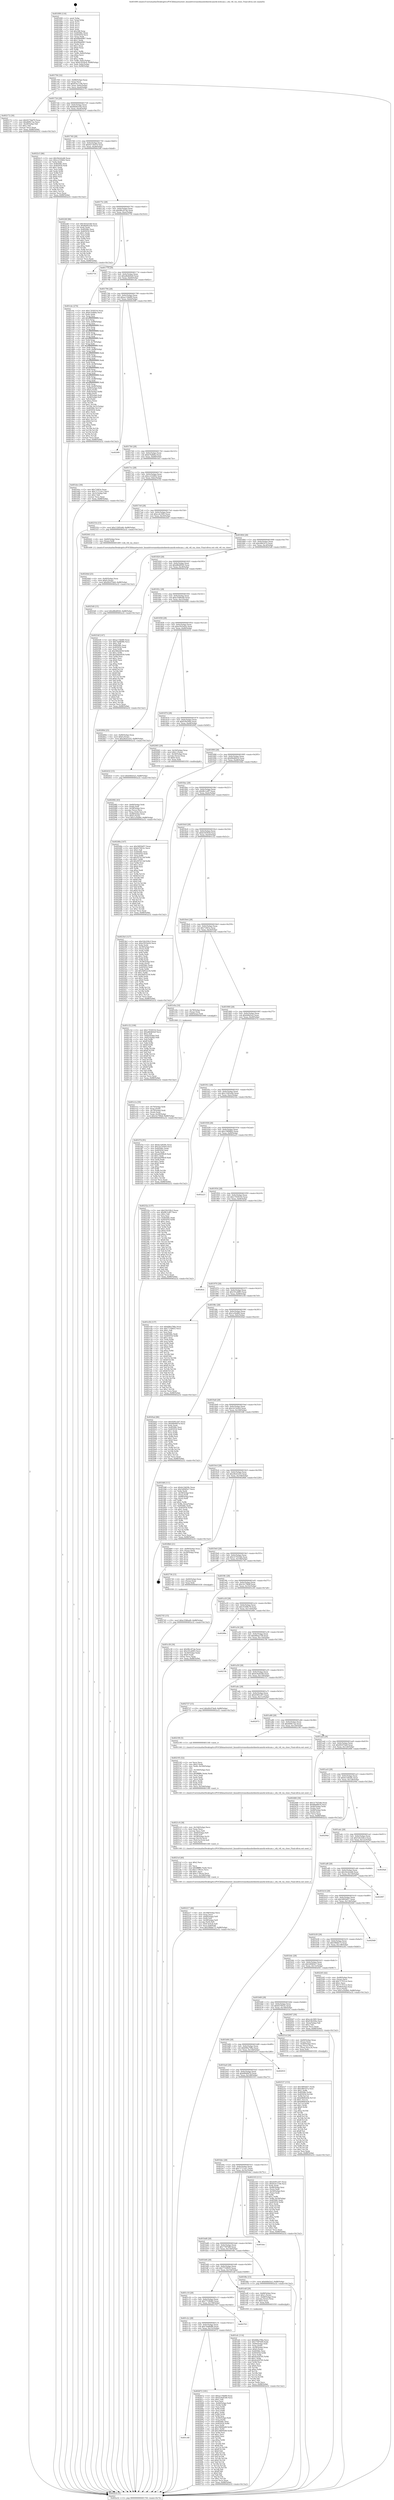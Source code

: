digraph "0x401690" {
  label = "0x401690 (/mnt/c/Users/mathe/Desktop/tcc/POCII/binaries/extr_linuxdriversmediausbstkwebcamstk-webcam.c_stk_v4l_vm_close_Final-ollvm.out::main(0))"
  labelloc = "t"
  node[shape=record]

  Entry [label="",width=0.3,height=0.3,shape=circle,fillcolor=black,style=filled]
  "0x401704" [label="{
     0x401704 [32]\l
     | [instrs]\l
     &nbsp;&nbsp;0x401704 \<+6\>: mov -0x88(%rbp),%eax\l
     &nbsp;&nbsp;0x40170a \<+2\>: mov %eax,%ecx\l
     &nbsp;&nbsp;0x40170c \<+6\>: sub $0x81bc1106,%ecx\l
     &nbsp;&nbsp;0x401712 \<+6\>: mov %eax,-0x9c(%rbp)\l
     &nbsp;&nbsp;0x401718 \<+6\>: mov %ecx,-0xa0(%rbp)\l
     &nbsp;&nbsp;0x40171e \<+6\>: je 0000000000402172 \<main+0xae2\>\l
  }"]
  "0x402172" [label="{
     0x402172 [30]\l
     | [instrs]\l
     &nbsp;&nbsp;0x402172 \<+5\>: mov $0x9273bd70,%eax\l
     &nbsp;&nbsp;0x402177 \<+5\>: mov $0x46f9c7ae,%ecx\l
     &nbsp;&nbsp;0x40217c \<+3\>: mov -0x29(%rbp),%dl\l
     &nbsp;&nbsp;0x40217f \<+3\>: test $0x1,%dl\l
     &nbsp;&nbsp;0x402182 \<+3\>: cmovne %ecx,%eax\l
     &nbsp;&nbsp;0x402185 \<+6\>: mov %eax,-0x88(%rbp)\l
     &nbsp;&nbsp;0x40218b \<+5\>: jmp 0000000000402a32 \<main+0x13a2\>\l
  }"]
  "0x401724" [label="{
     0x401724 [28]\l
     | [instrs]\l
     &nbsp;&nbsp;0x401724 \<+5\>: jmp 0000000000401729 \<main+0x99\>\l
     &nbsp;&nbsp;0x401729 \<+6\>: mov -0x9c(%rbp),%eax\l
     &nbsp;&nbsp;0x40172f \<+5\>: sub $0x8b40cd3b,%eax\l
     &nbsp;&nbsp;0x401734 \<+6\>: mov %eax,-0xa4(%rbp)\l
     &nbsp;&nbsp;0x40173a \<+6\>: je 00000000004022c5 \<main+0xc35\>\l
  }"]
  Exit [label="",width=0.3,height=0.3,shape=circle,fillcolor=black,style=filled,peripheries=2]
  "0x4022c5" [label="{
     0x4022c5 [86]\l
     | [instrs]\l
     &nbsp;&nbsp;0x4022c5 \<+5\>: mov $0x56cb2ed6,%eax\l
     &nbsp;&nbsp;0x4022ca \<+5\>: mov $0xcc232662,%ecx\l
     &nbsp;&nbsp;0x4022cf \<+2\>: xor %edx,%edx\l
     &nbsp;&nbsp;0x4022d1 \<+7\>: mov 0x40506c,%esi\l
     &nbsp;&nbsp;0x4022d8 \<+7\>: mov 0x405054,%edi\l
     &nbsp;&nbsp;0x4022df \<+3\>: sub $0x1,%edx\l
     &nbsp;&nbsp;0x4022e2 \<+3\>: mov %esi,%r8d\l
     &nbsp;&nbsp;0x4022e5 \<+3\>: add %edx,%r8d\l
     &nbsp;&nbsp;0x4022e8 \<+4\>: imul %r8d,%esi\l
     &nbsp;&nbsp;0x4022ec \<+3\>: and $0x1,%esi\l
     &nbsp;&nbsp;0x4022ef \<+3\>: cmp $0x0,%esi\l
     &nbsp;&nbsp;0x4022f2 \<+4\>: sete %r9b\l
     &nbsp;&nbsp;0x4022f6 \<+3\>: cmp $0xa,%edi\l
     &nbsp;&nbsp;0x4022f9 \<+4\>: setl %r10b\l
     &nbsp;&nbsp;0x4022fd \<+3\>: mov %r9b,%r11b\l
     &nbsp;&nbsp;0x402300 \<+3\>: and %r10b,%r11b\l
     &nbsp;&nbsp;0x402303 \<+3\>: xor %r10b,%r9b\l
     &nbsp;&nbsp;0x402306 \<+3\>: or %r9b,%r11b\l
     &nbsp;&nbsp;0x402309 \<+4\>: test $0x1,%r11b\l
     &nbsp;&nbsp;0x40230d \<+3\>: cmovne %ecx,%eax\l
     &nbsp;&nbsp;0x402310 \<+6\>: mov %eax,-0x88(%rbp)\l
     &nbsp;&nbsp;0x402316 \<+5\>: jmp 0000000000402a32 \<main+0x13a2\>\l
  }"]
  "0x401740" [label="{
     0x401740 [28]\l
     | [instrs]\l
     &nbsp;&nbsp;0x401740 \<+5\>: jmp 0000000000401745 \<main+0xb5\>\l
     &nbsp;&nbsp;0x401745 \<+6\>: mov -0x9c(%rbp),%eax\l
     &nbsp;&nbsp;0x40174b \<+5\>: sub $0x9273bd70,%eax\l
     &nbsp;&nbsp;0x401750 \<+6\>: mov %eax,-0xa8(%rbp)\l
     &nbsp;&nbsp;0x401756 \<+6\>: je 000000000040226f \<main+0xbdf\>\l
  }"]
  "0x402745" [label="{
     0x402745 [15]\l
     | [instrs]\l
     &nbsp;&nbsp;0x402745 \<+10\>: movl $0xe3586ad9,-0x88(%rbp)\l
     &nbsp;&nbsp;0x40274f \<+5\>: jmp 0000000000402a32 \<main+0x13a2\>\l
  }"]
  "0x40226f" [label="{
     0x40226f [86]\l
     | [instrs]\l
     &nbsp;&nbsp;0x40226f \<+5\>: mov $0x56cb2ed6,%eax\l
     &nbsp;&nbsp;0x402274 \<+5\>: mov $0x8b40cd3b,%ecx\l
     &nbsp;&nbsp;0x402279 \<+2\>: xor %edx,%edx\l
     &nbsp;&nbsp;0x40227b \<+7\>: mov 0x40506c,%esi\l
     &nbsp;&nbsp;0x402282 \<+7\>: mov 0x405054,%edi\l
     &nbsp;&nbsp;0x402289 \<+3\>: sub $0x1,%edx\l
     &nbsp;&nbsp;0x40228c \<+3\>: mov %esi,%r8d\l
     &nbsp;&nbsp;0x40228f \<+3\>: add %edx,%r8d\l
     &nbsp;&nbsp;0x402292 \<+4\>: imul %r8d,%esi\l
     &nbsp;&nbsp;0x402296 \<+3\>: and $0x1,%esi\l
     &nbsp;&nbsp;0x402299 \<+3\>: cmp $0x0,%esi\l
     &nbsp;&nbsp;0x40229c \<+4\>: sete %r9b\l
     &nbsp;&nbsp;0x4022a0 \<+3\>: cmp $0xa,%edi\l
     &nbsp;&nbsp;0x4022a3 \<+4\>: setl %r10b\l
     &nbsp;&nbsp;0x4022a7 \<+3\>: mov %r9b,%r11b\l
     &nbsp;&nbsp;0x4022aa \<+3\>: and %r10b,%r11b\l
     &nbsp;&nbsp;0x4022ad \<+3\>: xor %r10b,%r9b\l
     &nbsp;&nbsp;0x4022b0 \<+3\>: or %r9b,%r11b\l
     &nbsp;&nbsp;0x4022b3 \<+4\>: test $0x1,%r11b\l
     &nbsp;&nbsp;0x4022b7 \<+3\>: cmovne %ecx,%eax\l
     &nbsp;&nbsp;0x4022ba \<+6\>: mov %eax,-0x88(%rbp)\l
     &nbsp;&nbsp;0x4022c0 \<+5\>: jmp 0000000000402a32 \<main+0x13a2\>\l
  }"]
  "0x40175c" [label="{
     0x40175c [28]\l
     | [instrs]\l
     &nbsp;&nbsp;0x40175c \<+5\>: jmp 0000000000401761 \<main+0xd1\>\l
     &nbsp;&nbsp;0x401761 \<+6\>: mov -0x9c(%rbp),%eax\l
     &nbsp;&nbsp;0x401767 \<+5\>: sub $0x98cc87ab,%eax\l
     &nbsp;&nbsp;0x40176c \<+6\>: mov %eax,-0xac(%rbp)\l
     &nbsp;&nbsp;0x401772 \<+6\>: je 0000000000402754 \<main+0x10c4\>\l
  }"]
  "0x401c48" [label="{
     0x401c48\l
  }", style=dashed]
  "0x402754" [label="{
     0x402754\l
  }", style=dashed]
  "0x401778" [label="{
     0x401778 [28]\l
     | [instrs]\l
     &nbsp;&nbsp;0x401778 \<+5\>: jmp 000000000040177d \<main+0xed\>\l
     &nbsp;&nbsp;0x40177d \<+6\>: mov -0x9c(%rbp),%eax\l
     &nbsp;&nbsp;0x401783 \<+5\>: sub $0xa8b4b0a9,%eax\l
     &nbsp;&nbsp;0x401788 \<+6\>: mov %eax,-0xb0(%rbp)\l
     &nbsp;&nbsp;0x40178e \<+6\>: je 0000000000401cbc \<main+0x62c\>\l
  }"]
  "0x402672" [label="{
     0x402672 [181]\l
     | [instrs]\l
     &nbsp;&nbsp;0x402672 \<+5\>: mov $0xac13bb80,%eax\l
     &nbsp;&nbsp;0x402677 \<+5\>: mov $0x434a6548,%ecx\l
     &nbsp;&nbsp;0x40267c \<+2\>: mov $0x1,%dl\l
     &nbsp;&nbsp;0x40267e \<+2\>: xor %esi,%esi\l
     &nbsp;&nbsp;0x402680 \<+4\>: mov -0x40(%rbp),%rdi\l
     &nbsp;&nbsp;0x402684 \<+3\>: mov (%rdi),%r8d\l
     &nbsp;&nbsp;0x402687 \<+3\>: mov %esi,%r9d\l
     &nbsp;&nbsp;0x40268a \<+3\>: sub %r8d,%r9d\l
     &nbsp;&nbsp;0x40268d \<+3\>: mov %esi,%r8d\l
     &nbsp;&nbsp;0x402690 \<+4\>: sub $0x1,%r8d\l
     &nbsp;&nbsp;0x402694 \<+3\>: add %r8d,%r9d\l
     &nbsp;&nbsp;0x402697 \<+3\>: sub %r9d,%esi\l
     &nbsp;&nbsp;0x40269a \<+4\>: mov -0x40(%rbp),%rdi\l
     &nbsp;&nbsp;0x40269e \<+2\>: mov %esi,(%rdi)\l
     &nbsp;&nbsp;0x4026a0 \<+7\>: mov 0x40506c,%esi\l
     &nbsp;&nbsp;0x4026a7 \<+8\>: mov 0x405054,%r8d\l
     &nbsp;&nbsp;0x4026af \<+3\>: mov %esi,%r9d\l
     &nbsp;&nbsp;0x4026b2 \<+7\>: sub $0x18669e69,%r9d\l
     &nbsp;&nbsp;0x4026b9 \<+4\>: sub $0x1,%r9d\l
     &nbsp;&nbsp;0x4026bd \<+7\>: add $0x18669e69,%r9d\l
     &nbsp;&nbsp;0x4026c4 \<+4\>: imul %r9d,%esi\l
     &nbsp;&nbsp;0x4026c8 \<+3\>: and $0x1,%esi\l
     &nbsp;&nbsp;0x4026cb \<+3\>: cmp $0x0,%esi\l
     &nbsp;&nbsp;0x4026ce \<+4\>: sete %r10b\l
     &nbsp;&nbsp;0x4026d2 \<+4\>: cmp $0xa,%r8d\l
     &nbsp;&nbsp;0x4026d6 \<+4\>: setl %r11b\l
     &nbsp;&nbsp;0x4026da \<+3\>: mov %r10b,%bl\l
     &nbsp;&nbsp;0x4026dd \<+3\>: xor $0xff,%bl\l
     &nbsp;&nbsp;0x4026e0 \<+3\>: mov %r11b,%r14b\l
     &nbsp;&nbsp;0x4026e3 \<+4\>: xor $0xff,%r14b\l
     &nbsp;&nbsp;0x4026e7 \<+3\>: xor $0x0,%dl\l
     &nbsp;&nbsp;0x4026ea \<+3\>: mov %bl,%r15b\l
     &nbsp;&nbsp;0x4026ed \<+4\>: and $0x0,%r15b\l
     &nbsp;&nbsp;0x4026f1 \<+3\>: and %dl,%r10b\l
     &nbsp;&nbsp;0x4026f4 \<+3\>: mov %r14b,%r12b\l
     &nbsp;&nbsp;0x4026f7 \<+4\>: and $0x0,%r12b\l
     &nbsp;&nbsp;0x4026fb \<+3\>: and %dl,%r11b\l
     &nbsp;&nbsp;0x4026fe \<+3\>: or %r10b,%r15b\l
     &nbsp;&nbsp;0x402701 \<+3\>: or %r11b,%r12b\l
     &nbsp;&nbsp;0x402704 \<+3\>: xor %r12b,%r15b\l
     &nbsp;&nbsp;0x402707 \<+3\>: or %r14b,%bl\l
     &nbsp;&nbsp;0x40270a \<+3\>: xor $0xff,%bl\l
     &nbsp;&nbsp;0x40270d \<+3\>: or $0x0,%dl\l
     &nbsp;&nbsp;0x402710 \<+2\>: and %dl,%bl\l
     &nbsp;&nbsp;0x402712 \<+3\>: or %bl,%r15b\l
     &nbsp;&nbsp;0x402715 \<+4\>: test $0x1,%r15b\l
     &nbsp;&nbsp;0x402719 \<+3\>: cmovne %ecx,%eax\l
     &nbsp;&nbsp;0x40271c \<+6\>: mov %eax,-0x88(%rbp)\l
     &nbsp;&nbsp;0x402722 \<+5\>: jmp 0000000000402a32 \<main+0x13a2\>\l
  }"]
  "0x401cbc" [label="{
     0x401cbc [274]\l
     | [instrs]\l
     &nbsp;&nbsp;0x401cbc \<+5\>: mov $0x17658316,%eax\l
     &nbsp;&nbsp;0x401cc1 \<+5\>: mov $0xb7fa8bfa,%ecx\l
     &nbsp;&nbsp;0x401cc6 \<+2\>: xor %edx,%edx\l
     &nbsp;&nbsp;0x401cc8 \<+3\>: mov %rsp,%rsi\l
     &nbsp;&nbsp;0x401ccb \<+4\>: add $0xfffffffffffffff0,%rsi\l
     &nbsp;&nbsp;0x401ccf \<+3\>: mov %rsi,%rsp\l
     &nbsp;&nbsp;0x401cd2 \<+4\>: mov %rsi,-0x80(%rbp)\l
     &nbsp;&nbsp;0x401cd6 \<+3\>: mov %rsp,%rsi\l
     &nbsp;&nbsp;0x401cd9 \<+4\>: add $0xfffffffffffffff0,%rsi\l
     &nbsp;&nbsp;0x401cdd \<+3\>: mov %rsi,%rsp\l
     &nbsp;&nbsp;0x401ce0 \<+3\>: mov %rsp,%rdi\l
     &nbsp;&nbsp;0x401ce3 \<+4\>: add $0xfffffffffffffff0,%rdi\l
     &nbsp;&nbsp;0x401ce7 \<+3\>: mov %rdi,%rsp\l
     &nbsp;&nbsp;0x401cea \<+4\>: mov %rdi,-0x78(%rbp)\l
     &nbsp;&nbsp;0x401cee \<+3\>: mov %rsp,%rdi\l
     &nbsp;&nbsp;0x401cf1 \<+4\>: add $0xfffffffffffffff0,%rdi\l
     &nbsp;&nbsp;0x401cf5 \<+3\>: mov %rdi,%rsp\l
     &nbsp;&nbsp;0x401cf8 \<+4\>: mov %rdi,-0x70(%rbp)\l
     &nbsp;&nbsp;0x401cfc \<+3\>: mov %rsp,%rdi\l
     &nbsp;&nbsp;0x401cff \<+4\>: add $0xfffffffffffffff0,%rdi\l
     &nbsp;&nbsp;0x401d03 \<+3\>: mov %rdi,%rsp\l
     &nbsp;&nbsp;0x401d06 \<+4\>: mov %rdi,-0x68(%rbp)\l
     &nbsp;&nbsp;0x401d0a \<+3\>: mov %rsp,%rdi\l
     &nbsp;&nbsp;0x401d0d \<+4\>: add $0xfffffffffffffff0,%rdi\l
     &nbsp;&nbsp;0x401d11 \<+3\>: mov %rdi,%rsp\l
     &nbsp;&nbsp;0x401d14 \<+4\>: mov %rdi,-0x60(%rbp)\l
     &nbsp;&nbsp;0x401d18 \<+3\>: mov %rsp,%rdi\l
     &nbsp;&nbsp;0x401d1b \<+4\>: add $0xfffffffffffffff0,%rdi\l
     &nbsp;&nbsp;0x401d1f \<+3\>: mov %rdi,%rsp\l
     &nbsp;&nbsp;0x401d22 \<+4\>: mov %rdi,-0x58(%rbp)\l
     &nbsp;&nbsp;0x401d26 \<+3\>: mov %rsp,%rdi\l
     &nbsp;&nbsp;0x401d29 \<+4\>: add $0xfffffffffffffff0,%rdi\l
     &nbsp;&nbsp;0x401d2d \<+3\>: mov %rdi,%rsp\l
     &nbsp;&nbsp;0x401d30 \<+4\>: mov %rdi,-0x50(%rbp)\l
     &nbsp;&nbsp;0x401d34 \<+3\>: mov %rsp,%rdi\l
     &nbsp;&nbsp;0x401d37 \<+4\>: add $0xfffffffffffffff0,%rdi\l
     &nbsp;&nbsp;0x401d3b \<+3\>: mov %rdi,%rsp\l
     &nbsp;&nbsp;0x401d3e \<+4\>: mov %rdi,-0x48(%rbp)\l
     &nbsp;&nbsp;0x401d42 \<+3\>: mov %rsp,%rdi\l
     &nbsp;&nbsp;0x401d45 \<+4\>: add $0xfffffffffffffff0,%rdi\l
     &nbsp;&nbsp;0x401d49 \<+3\>: mov %rdi,%rsp\l
     &nbsp;&nbsp;0x401d4c \<+4\>: mov %rdi,-0x40(%rbp)\l
     &nbsp;&nbsp;0x401d50 \<+4\>: mov -0x80(%rbp),%rdi\l
     &nbsp;&nbsp;0x401d54 \<+6\>: movl $0x0,(%rdi)\l
     &nbsp;&nbsp;0x401d5a \<+7\>: mov -0x8c(%rbp),%r8d\l
     &nbsp;&nbsp;0x401d61 \<+3\>: mov %r8d,(%rsi)\l
     &nbsp;&nbsp;0x401d64 \<+4\>: mov -0x78(%rbp),%rdi\l
     &nbsp;&nbsp;0x401d68 \<+7\>: mov -0x98(%rbp),%r9\l
     &nbsp;&nbsp;0x401d6f \<+3\>: mov %r9,(%rdi)\l
     &nbsp;&nbsp;0x401d72 \<+3\>: cmpl $0x2,(%rsi)\l
     &nbsp;&nbsp;0x401d75 \<+4\>: setne %r10b\l
     &nbsp;&nbsp;0x401d79 \<+4\>: and $0x1,%r10b\l
     &nbsp;&nbsp;0x401d7d \<+4\>: mov %r10b,-0x31(%rbp)\l
     &nbsp;&nbsp;0x401d81 \<+8\>: mov 0x40506c,%r11d\l
     &nbsp;&nbsp;0x401d89 \<+7\>: mov 0x405054,%ebx\l
     &nbsp;&nbsp;0x401d90 \<+3\>: sub $0x1,%edx\l
     &nbsp;&nbsp;0x401d93 \<+3\>: mov %r11d,%r14d\l
     &nbsp;&nbsp;0x401d96 \<+3\>: add %edx,%r14d\l
     &nbsp;&nbsp;0x401d99 \<+4\>: imul %r14d,%r11d\l
     &nbsp;&nbsp;0x401d9d \<+4\>: and $0x1,%r11d\l
     &nbsp;&nbsp;0x401da1 \<+4\>: cmp $0x0,%r11d\l
     &nbsp;&nbsp;0x401da5 \<+4\>: sete %r10b\l
     &nbsp;&nbsp;0x401da9 \<+3\>: cmp $0xa,%ebx\l
     &nbsp;&nbsp;0x401dac \<+4\>: setl %r15b\l
     &nbsp;&nbsp;0x401db0 \<+3\>: mov %r10b,%r12b\l
     &nbsp;&nbsp;0x401db3 \<+3\>: and %r15b,%r12b\l
     &nbsp;&nbsp;0x401db6 \<+3\>: xor %r15b,%r10b\l
     &nbsp;&nbsp;0x401db9 \<+3\>: or %r10b,%r12b\l
     &nbsp;&nbsp;0x401dbc \<+4\>: test $0x1,%r12b\l
     &nbsp;&nbsp;0x401dc0 \<+3\>: cmovne %ecx,%eax\l
     &nbsp;&nbsp;0x401dc3 \<+6\>: mov %eax,-0x88(%rbp)\l
     &nbsp;&nbsp;0x401dc9 \<+5\>: jmp 0000000000402a32 \<main+0x13a2\>\l
  }"]
  "0x401794" [label="{
     0x401794 [28]\l
     | [instrs]\l
     &nbsp;&nbsp;0x401794 \<+5\>: jmp 0000000000401799 \<main+0x109\>\l
     &nbsp;&nbsp;0x401799 \<+6\>: mov -0x9c(%rbp),%eax\l
     &nbsp;&nbsp;0x40179f \<+5\>: sub $0xac13bb80,%eax\l
     &nbsp;&nbsp;0x4017a4 \<+6\>: mov %eax,-0xb4(%rbp)\l
     &nbsp;&nbsp;0x4017aa \<+6\>: je 00000000004029f9 \<main+0x1369\>\l
  }"]
  "0x401c2c" [label="{
     0x401c2c [28]\l
     | [instrs]\l
     &nbsp;&nbsp;0x401c2c \<+5\>: jmp 0000000000401c31 \<main+0x5a1\>\l
     &nbsp;&nbsp;0x401c31 \<+6\>: mov -0x9c(%rbp),%eax\l
     &nbsp;&nbsp;0x401c37 \<+5\>: sub $0x7da8b9fb,%eax\l
     &nbsp;&nbsp;0x401c3c \<+6\>: mov %eax,-0x15c(%rbp)\l
     &nbsp;&nbsp;0x401c42 \<+6\>: je 0000000000402672 \<main+0xfe2\>\l
  }"]
  "0x4029f9" [label="{
     0x4029f9\l
  }", style=dashed]
  "0x4017b0" [label="{
     0x4017b0 [28]\l
     | [instrs]\l
     &nbsp;&nbsp;0x4017b0 \<+5\>: jmp 00000000004017b5 \<main+0x125\>\l
     &nbsp;&nbsp;0x4017b5 \<+6\>: mov -0x9c(%rbp),%eax\l
     &nbsp;&nbsp;0x4017bb \<+5\>: sub $0xb7fa8bfa,%eax\l
     &nbsp;&nbsp;0x4017c0 \<+6\>: mov %eax,-0xb8(%rbp)\l
     &nbsp;&nbsp;0x4017c6 \<+6\>: je 0000000000401dce \<main+0x73e\>\l
  }"]
  "0x402763" [label="{
     0x402763\l
  }", style=dashed]
  "0x401dce" [label="{
     0x401dce [30]\l
     | [instrs]\l
     &nbsp;&nbsp;0x401dce \<+5\>: mov $0x71663a,%eax\l
     &nbsp;&nbsp;0x401dd3 \<+5\>: mov $0x71711ac1,%ecx\l
     &nbsp;&nbsp;0x401dd8 \<+3\>: mov -0x31(%rbp),%dl\l
     &nbsp;&nbsp;0x401ddb \<+3\>: test $0x1,%dl\l
     &nbsp;&nbsp;0x401dde \<+3\>: cmovne %ecx,%eax\l
     &nbsp;&nbsp;0x401de1 \<+6\>: mov %eax,-0x88(%rbp)\l
     &nbsp;&nbsp;0x401de7 \<+5\>: jmp 0000000000402a32 \<main+0x13a2\>\l
  }"]
  "0x4017cc" [label="{
     0x4017cc [28]\l
     | [instrs]\l
     &nbsp;&nbsp;0x4017cc \<+5\>: jmp 00000000004017d1 \<main+0x141\>\l
     &nbsp;&nbsp;0x4017d1 \<+6\>: mov -0x9c(%rbp),%eax\l
     &nbsp;&nbsp;0x4017d7 \<+5\>: sub $0xcc232662,%eax\l
     &nbsp;&nbsp;0x4017dc \<+6\>: mov %eax,-0xbc(%rbp)\l
     &nbsp;&nbsp;0x4017e2 \<+6\>: je 000000000040231b \<main+0xc8b\>\l
  }"]
  "0x402537" [label="{
     0x402537 [153]\l
     | [instrs]\l
     &nbsp;&nbsp;0x402537 \<+5\>: mov $0x5895bf57,%edx\l
     &nbsp;&nbsp;0x40253c \<+5\>: mov $0xcf66167a,%esi\l
     &nbsp;&nbsp;0x402541 \<+3\>: mov $0x1,%r8b\l
     &nbsp;&nbsp;0x402544 \<+8\>: mov 0x40506c,%r9d\l
     &nbsp;&nbsp;0x40254c \<+8\>: mov 0x405054,%r10d\l
     &nbsp;&nbsp;0x402554 \<+3\>: mov %r9d,%r11d\l
     &nbsp;&nbsp;0x402557 \<+7\>: sub $0xb9b85d3b,%r11d\l
     &nbsp;&nbsp;0x40255e \<+4\>: sub $0x1,%r11d\l
     &nbsp;&nbsp;0x402562 \<+7\>: add $0xb9b85d3b,%r11d\l
     &nbsp;&nbsp;0x402569 \<+4\>: imul %r11d,%r9d\l
     &nbsp;&nbsp;0x40256d \<+4\>: and $0x1,%r9d\l
     &nbsp;&nbsp;0x402571 \<+4\>: cmp $0x0,%r9d\l
     &nbsp;&nbsp;0x402575 \<+3\>: sete %bl\l
     &nbsp;&nbsp;0x402578 \<+4\>: cmp $0xa,%r10d\l
     &nbsp;&nbsp;0x40257c \<+4\>: setl %r14b\l
     &nbsp;&nbsp;0x402580 \<+3\>: mov %bl,%r15b\l
     &nbsp;&nbsp;0x402583 \<+4\>: xor $0xff,%r15b\l
     &nbsp;&nbsp;0x402587 \<+3\>: mov %r14b,%r12b\l
     &nbsp;&nbsp;0x40258a \<+4\>: xor $0xff,%r12b\l
     &nbsp;&nbsp;0x40258e \<+4\>: xor $0x1,%r8b\l
     &nbsp;&nbsp;0x402592 \<+3\>: mov %r15b,%r13b\l
     &nbsp;&nbsp;0x402595 \<+4\>: and $0xff,%r13b\l
     &nbsp;&nbsp;0x402599 \<+3\>: and %r8b,%bl\l
     &nbsp;&nbsp;0x40259c \<+3\>: mov %r12b,%al\l
     &nbsp;&nbsp;0x40259f \<+2\>: and $0xff,%al\l
     &nbsp;&nbsp;0x4025a1 \<+3\>: and %r8b,%r14b\l
     &nbsp;&nbsp;0x4025a4 \<+3\>: or %bl,%r13b\l
     &nbsp;&nbsp;0x4025a7 \<+3\>: or %r14b,%al\l
     &nbsp;&nbsp;0x4025aa \<+3\>: xor %al,%r13b\l
     &nbsp;&nbsp;0x4025ad \<+3\>: or %r12b,%r15b\l
     &nbsp;&nbsp;0x4025b0 \<+4\>: xor $0xff,%r15b\l
     &nbsp;&nbsp;0x4025b4 \<+4\>: or $0x1,%r8b\l
     &nbsp;&nbsp;0x4025b8 \<+3\>: and %r8b,%r15b\l
     &nbsp;&nbsp;0x4025bb \<+3\>: or %r15b,%r13b\l
     &nbsp;&nbsp;0x4025be \<+4\>: test $0x1,%r13b\l
     &nbsp;&nbsp;0x4025c2 \<+3\>: cmovne %esi,%edx\l
     &nbsp;&nbsp;0x4025c5 \<+6\>: mov %edx,-0x88(%rbp)\l
     &nbsp;&nbsp;0x4025cb \<+5\>: jmp 0000000000402a32 \<main+0x13a2\>\l
  }"]
  "0x40231b" [label="{
     0x40231b [15]\l
     | [instrs]\l
     &nbsp;&nbsp;0x40231b \<+10\>: movl $0x13285a9d,-0x88(%rbp)\l
     &nbsp;&nbsp;0x402325 \<+5\>: jmp 0000000000402a32 \<main+0x13a2\>\l
  }"]
  "0x4017e8" [label="{
     0x4017e8 [28]\l
     | [instrs]\l
     &nbsp;&nbsp;0x4017e8 \<+5\>: jmp 00000000004017ed \<main+0x15d\>\l
     &nbsp;&nbsp;0x4017ed \<+6\>: mov -0x9c(%rbp),%eax\l
     &nbsp;&nbsp;0x4017f3 \<+5\>: sub $0xccdc3f45,%eax\l
     &nbsp;&nbsp;0x4017f8 \<+6\>: mov %eax,-0xc0(%rbp)\l
     &nbsp;&nbsp;0x4017fe \<+6\>: je 0000000000402441 \<main+0xdb1\>\l
  }"]
  "0x40244d" [label="{
     0x40244d [25]\l
     | [instrs]\l
     &nbsp;&nbsp;0x40244d \<+4\>: mov -0x40(%rbp),%rax\l
     &nbsp;&nbsp;0x402451 \<+6\>: movl $0x0,(%rax)\l
     &nbsp;&nbsp;0x402457 \<+10\>: movl $0x49c07de8,-0x88(%rbp)\l
     &nbsp;&nbsp;0x402461 \<+5\>: jmp 0000000000402a32 \<main+0x13a2\>\l
  }"]
  "0x402441" [label="{
     0x402441 [12]\l
     | [instrs]\l
     &nbsp;&nbsp;0x402441 \<+4\>: mov -0x60(%rbp),%rax\l
     &nbsp;&nbsp;0x402445 \<+3\>: mov (%rax),%rdi\l
     &nbsp;&nbsp;0x402448 \<+5\>: call 0000000000401400 \<stk_v4l_vm_close\>\l
     | [calls]\l
     &nbsp;&nbsp;0x401400 \{1\} (/mnt/c/Users/mathe/Desktop/tcc/POCII/binaries/extr_linuxdriversmediausbstkwebcamstk-webcam.c_stk_v4l_vm_close_Final-ollvm.out::stk_v4l_vm_close)\l
  }"]
  "0x401804" [label="{
     0x401804 [28]\l
     | [instrs]\l
     &nbsp;&nbsp;0x401804 \<+5\>: jmp 0000000000401809 \<main+0x179\>\l
     &nbsp;&nbsp;0x401809 \<+6\>: mov -0x9c(%rbp),%eax\l
     &nbsp;&nbsp;0x40180f \<+5\>: sub $0xcf66167a,%eax\l
     &nbsp;&nbsp;0x401814 \<+6\>: mov %eax,-0xc4(%rbp)\l
     &nbsp;&nbsp;0x40181a \<+6\>: je 00000000004025d0 \<main+0xf40\>\l
  }"]
  "0x402217" [label="{
     0x402217 [46]\l
     | [instrs]\l
     &nbsp;&nbsp;0x402217 \<+6\>: mov -0x168(%rbp),%ecx\l
     &nbsp;&nbsp;0x40221d \<+3\>: imul %eax,%ecx\l
     &nbsp;&nbsp;0x402220 \<+4\>: mov -0x60(%rbp),%r8\l
     &nbsp;&nbsp;0x402224 \<+3\>: mov (%r8),%r8\l
     &nbsp;&nbsp;0x402227 \<+4\>: mov -0x58(%rbp),%r9\l
     &nbsp;&nbsp;0x40222b \<+3\>: movslq (%r9),%r9\l
     &nbsp;&nbsp;0x40222e \<+4\>: mov (%r8,%r9,8),%r8\l
     &nbsp;&nbsp;0x402232 \<+4\>: mov %ecx,0x8(%r8)\l
     &nbsp;&nbsp;0x402236 \<+10\>: movl $0x59fddc73,-0x88(%rbp)\l
     &nbsp;&nbsp;0x402240 \<+5\>: jmp 0000000000402a32 \<main+0x13a2\>\l
  }"]
  "0x4025d0" [label="{
     0x4025d0 [15]\l
     | [instrs]\l
     &nbsp;&nbsp;0x4025d0 \<+10\>: movl $0xd8b4f020,-0x88(%rbp)\l
     &nbsp;&nbsp;0x4025da \<+5\>: jmp 0000000000402a32 \<main+0x13a2\>\l
  }"]
  "0x401820" [label="{
     0x401820 [28]\l
     | [instrs]\l
     &nbsp;&nbsp;0x401820 \<+5\>: jmp 0000000000401825 \<main+0x195\>\l
     &nbsp;&nbsp;0x401825 \<+6\>: mov -0x9c(%rbp),%eax\l
     &nbsp;&nbsp;0x40182b \<+5\>: sub $0xd8b4f020,%eax\l
     &nbsp;&nbsp;0x401830 \<+6\>: mov %eax,-0xc8(%rbp)\l
     &nbsp;&nbsp;0x401836 \<+6\>: je 00000000004025df \<main+0xf4f\>\l
  }"]
  "0x4021ef" [label="{
     0x4021ef [40]\l
     | [instrs]\l
     &nbsp;&nbsp;0x4021ef \<+5\>: mov $0x2,%ecx\l
     &nbsp;&nbsp;0x4021f4 \<+1\>: cltd\l
     &nbsp;&nbsp;0x4021f5 \<+2\>: idiv %ecx\l
     &nbsp;&nbsp;0x4021f7 \<+6\>: imul $0xfffffffe,%edx,%ecx\l
     &nbsp;&nbsp;0x4021fd \<+6\>: sub $0xc17f6cee,%ecx\l
     &nbsp;&nbsp;0x402203 \<+3\>: add $0x1,%ecx\l
     &nbsp;&nbsp;0x402206 \<+6\>: add $0xc17f6cee,%ecx\l
     &nbsp;&nbsp;0x40220c \<+6\>: mov %ecx,-0x168(%rbp)\l
     &nbsp;&nbsp;0x402212 \<+5\>: call 0000000000401160 \<next_i\>\l
     | [calls]\l
     &nbsp;&nbsp;0x401160 \{1\} (/mnt/c/Users/mathe/Desktop/tcc/POCII/binaries/extr_linuxdriversmediausbstkwebcamstk-webcam.c_stk_v4l_vm_close_Final-ollvm.out::next_i)\l
  }"]
  "0x4025df" [label="{
     0x4025df [147]\l
     | [instrs]\l
     &nbsp;&nbsp;0x4025df \<+5\>: mov $0xac13bb80,%eax\l
     &nbsp;&nbsp;0x4025e4 \<+5\>: mov $0x7da8b9fb,%ecx\l
     &nbsp;&nbsp;0x4025e9 \<+2\>: mov $0x1,%dl\l
     &nbsp;&nbsp;0x4025eb \<+7\>: mov 0x40506c,%esi\l
     &nbsp;&nbsp;0x4025f2 \<+7\>: mov 0x405054,%edi\l
     &nbsp;&nbsp;0x4025f9 \<+3\>: mov %esi,%r8d\l
     &nbsp;&nbsp;0x4025fc \<+7\>: sub $0x584eb939,%r8d\l
     &nbsp;&nbsp;0x402603 \<+4\>: sub $0x1,%r8d\l
     &nbsp;&nbsp;0x402607 \<+7\>: add $0x584eb939,%r8d\l
     &nbsp;&nbsp;0x40260e \<+4\>: imul %r8d,%esi\l
     &nbsp;&nbsp;0x402612 \<+3\>: and $0x1,%esi\l
     &nbsp;&nbsp;0x402615 \<+3\>: cmp $0x0,%esi\l
     &nbsp;&nbsp;0x402618 \<+4\>: sete %r9b\l
     &nbsp;&nbsp;0x40261c \<+3\>: cmp $0xa,%edi\l
     &nbsp;&nbsp;0x40261f \<+4\>: setl %r10b\l
     &nbsp;&nbsp;0x402623 \<+3\>: mov %r9b,%r11b\l
     &nbsp;&nbsp;0x402626 \<+4\>: xor $0xff,%r11b\l
     &nbsp;&nbsp;0x40262a \<+3\>: mov %r10b,%bl\l
     &nbsp;&nbsp;0x40262d \<+3\>: xor $0xff,%bl\l
     &nbsp;&nbsp;0x402630 \<+3\>: xor $0x0,%dl\l
     &nbsp;&nbsp;0x402633 \<+3\>: mov %r11b,%r14b\l
     &nbsp;&nbsp;0x402636 \<+4\>: and $0x0,%r14b\l
     &nbsp;&nbsp;0x40263a \<+3\>: and %dl,%r9b\l
     &nbsp;&nbsp;0x40263d \<+3\>: mov %bl,%r15b\l
     &nbsp;&nbsp;0x402640 \<+4\>: and $0x0,%r15b\l
     &nbsp;&nbsp;0x402644 \<+3\>: and %dl,%r10b\l
     &nbsp;&nbsp;0x402647 \<+3\>: or %r9b,%r14b\l
     &nbsp;&nbsp;0x40264a \<+3\>: or %r10b,%r15b\l
     &nbsp;&nbsp;0x40264d \<+3\>: xor %r15b,%r14b\l
     &nbsp;&nbsp;0x402650 \<+3\>: or %bl,%r11b\l
     &nbsp;&nbsp;0x402653 \<+4\>: xor $0xff,%r11b\l
     &nbsp;&nbsp;0x402657 \<+3\>: or $0x0,%dl\l
     &nbsp;&nbsp;0x40265a \<+3\>: and %dl,%r11b\l
     &nbsp;&nbsp;0x40265d \<+3\>: or %r11b,%r14b\l
     &nbsp;&nbsp;0x402660 \<+4\>: test $0x1,%r14b\l
     &nbsp;&nbsp;0x402664 \<+3\>: cmovne %ecx,%eax\l
     &nbsp;&nbsp;0x402667 \<+6\>: mov %eax,-0x88(%rbp)\l
     &nbsp;&nbsp;0x40266d \<+5\>: jmp 0000000000402a32 \<main+0x13a2\>\l
  }"]
  "0x40183c" [label="{
     0x40183c [28]\l
     | [instrs]\l
     &nbsp;&nbsp;0x40183c \<+5\>: jmp 0000000000401841 \<main+0x1b1\>\l
     &nbsp;&nbsp;0x401841 \<+6\>: mov -0x9c(%rbp),%eax\l
     &nbsp;&nbsp;0x401847 \<+5\>: sub $0xe3586ad9,%eax\l
     &nbsp;&nbsp;0x40184c \<+6\>: mov %eax,-0xcc(%rbp)\l
     &nbsp;&nbsp;0x401852 \<+6\>: je 000000000040289d \<main+0x120d\>\l
  }"]
  "0x4021c9" [label="{
     0x4021c9 [38]\l
     | [instrs]\l
     &nbsp;&nbsp;0x4021c9 \<+6\>: mov -0x164(%rbp),%ecx\l
     &nbsp;&nbsp;0x4021cf \<+3\>: imul %eax,%ecx\l
     &nbsp;&nbsp;0x4021d2 \<+3\>: movslq %ecx,%r8\l
     &nbsp;&nbsp;0x4021d5 \<+4\>: mov -0x60(%rbp),%r9\l
     &nbsp;&nbsp;0x4021d9 \<+3\>: mov (%r9),%r9\l
     &nbsp;&nbsp;0x4021dc \<+4\>: mov -0x58(%rbp),%r10\l
     &nbsp;&nbsp;0x4021e0 \<+3\>: movslq (%r10),%r10\l
     &nbsp;&nbsp;0x4021e3 \<+4\>: mov (%r9,%r10,8),%r9\l
     &nbsp;&nbsp;0x4021e7 \<+3\>: mov %r8,(%r9)\l
     &nbsp;&nbsp;0x4021ea \<+5\>: call 0000000000401160 \<next_i\>\l
     | [calls]\l
     &nbsp;&nbsp;0x401160 \{1\} (/mnt/c/Users/mathe/Desktop/tcc/POCII/binaries/extr_linuxdriversmediausbstkwebcamstk-webcam.c_stk_v4l_vm_close_Final-ollvm.out::next_i)\l
  }"]
  "0x40289d" [label="{
     0x40289d [25]\l
     | [instrs]\l
     &nbsp;&nbsp;0x40289d \<+4\>: mov -0x80(%rbp),%rax\l
     &nbsp;&nbsp;0x4028a1 \<+6\>: movl $0x0,(%rax)\l
     &nbsp;&nbsp;0x4028a7 \<+10\>: movl $0x28e41d35,-0x88(%rbp)\l
     &nbsp;&nbsp;0x4028b1 \<+5\>: jmp 0000000000402a32 \<main+0x13a2\>\l
  }"]
  "0x401858" [label="{
     0x401858 [28]\l
     | [instrs]\l
     &nbsp;&nbsp;0x401858 \<+5\>: jmp 000000000040185d \<main+0x1cd\>\l
     &nbsp;&nbsp;0x40185d \<+6\>: mov -0x9c(%rbp),%eax\l
     &nbsp;&nbsp;0x401863 \<+5\>: sub $0xe591bd3e,%eax\l
     &nbsp;&nbsp;0x401868 \<+6\>: mov %eax,-0xd0(%rbp)\l
     &nbsp;&nbsp;0x40186e \<+6\>: je 0000000000402432 \<main+0xda2\>\l
  }"]
  "0x402195" [label="{
     0x402195 [52]\l
     | [instrs]\l
     &nbsp;&nbsp;0x402195 \<+2\>: xor %ecx,%ecx\l
     &nbsp;&nbsp;0x402197 \<+5\>: mov $0x2,%edx\l
     &nbsp;&nbsp;0x40219c \<+6\>: mov %edx,-0x160(%rbp)\l
     &nbsp;&nbsp;0x4021a2 \<+1\>: cltd\l
     &nbsp;&nbsp;0x4021a3 \<+6\>: mov -0x160(%rbp),%esi\l
     &nbsp;&nbsp;0x4021a9 \<+2\>: idiv %esi\l
     &nbsp;&nbsp;0x4021ab \<+6\>: imul $0xfffffffe,%edx,%edx\l
     &nbsp;&nbsp;0x4021b1 \<+2\>: mov %ecx,%edi\l
     &nbsp;&nbsp;0x4021b3 \<+2\>: sub %edx,%edi\l
     &nbsp;&nbsp;0x4021b5 \<+2\>: mov %ecx,%edx\l
     &nbsp;&nbsp;0x4021b7 \<+3\>: sub $0x1,%edx\l
     &nbsp;&nbsp;0x4021ba \<+2\>: add %edx,%edi\l
     &nbsp;&nbsp;0x4021bc \<+2\>: sub %edi,%ecx\l
     &nbsp;&nbsp;0x4021be \<+6\>: mov %ecx,-0x164(%rbp)\l
     &nbsp;&nbsp;0x4021c4 \<+5\>: call 0000000000401160 \<next_i\>\l
     | [calls]\l
     &nbsp;&nbsp;0x401160 \{1\} (/mnt/c/Users/mathe/Desktop/tcc/POCII/binaries/extr_linuxdriversmediausbstkwebcamstk-webcam.c_stk_v4l_vm_close_Final-ollvm.out::next_i)\l
  }"]
  "0x402432" [label="{
     0x402432 [15]\l
     | [instrs]\l
     &nbsp;&nbsp;0x402432 \<+10\>: movl $0x646d3a5,-0x88(%rbp)\l
     &nbsp;&nbsp;0x40243c \<+5\>: jmp 0000000000402a32 \<main+0x13a2\>\l
  }"]
  "0x401874" [label="{
     0x401874 [28]\l
     | [instrs]\l
     &nbsp;&nbsp;0x401874 \<+5\>: jmp 0000000000401879 \<main+0x1e9\>\l
     &nbsp;&nbsp;0x401879 \<+6\>: mov -0x9c(%rbp),%eax\l
     &nbsp;&nbsp;0x40187f \<+5\>: sub $0xf10b304a,%eax\l
     &nbsp;&nbsp;0x401884 \<+6\>: mov %eax,-0xd4(%rbp)\l
     &nbsp;&nbsp;0x40188a \<+6\>: je 0000000000402065 \<main+0x9d5\>\l
  }"]
  "0x402082" [label="{
     0x402082 [43]\l
     | [instrs]\l
     &nbsp;&nbsp;0x402082 \<+4\>: mov -0x60(%rbp),%rdi\l
     &nbsp;&nbsp;0x402086 \<+3\>: mov (%rdi),%rdi\l
     &nbsp;&nbsp;0x402089 \<+4\>: mov -0x58(%rbp),%rcx\l
     &nbsp;&nbsp;0x40208d \<+3\>: movslq (%rcx),%rcx\l
     &nbsp;&nbsp;0x402090 \<+4\>: mov %rax,(%rdi,%rcx,8)\l
     &nbsp;&nbsp;0x402094 \<+4\>: mov -0x48(%rbp),%rax\l
     &nbsp;&nbsp;0x402098 \<+6\>: movl $0x0,(%rax)\l
     &nbsp;&nbsp;0x40209e \<+10\>: movl $0x1a5fafb0,-0x88(%rbp)\l
     &nbsp;&nbsp;0x4020a8 \<+5\>: jmp 0000000000402a32 \<main+0x13a2\>\l
  }"]
  "0x402065" [label="{
     0x402065 [29]\l
     | [instrs]\l
     &nbsp;&nbsp;0x402065 \<+4\>: mov -0x50(%rbp),%rax\l
     &nbsp;&nbsp;0x402069 \<+6\>: movl $0x1,(%rax)\l
     &nbsp;&nbsp;0x40206f \<+4\>: mov -0x50(%rbp),%rax\l
     &nbsp;&nbsp;0x402073 \<+3\>: movslq (%rax),%rax\l
     &nbsp;&nbsp;0x402076 \<+4\>: shl $0x4,%rax\l
     &nbsp;&nbsp;0x40207a \<+3\>: mov %rax,%rdi\l
     &nbsp;&nbsp;0x40207d \<+5\>: call 0000000000401050 \<malloc@plt\>\l
     | [calls]\l
     &nbsp;&nbsp;0x401050 \{1\} (unknown)\l
  }"]
  "0x401890" [label="{
     0x401890 [28]\l
     | [instrs]\l
     &nbsp;&nbsp;0x401890 \<+5\>: jmp 0000000000401895 \<main+0x205\>\l
     &nbsp;&nbsp;0x401895 \<+6\>: mov -0x9c(%rbp),%eax\l
     &nbsp;&nbsp;0x40189b \<+5\>: sub $0xf6bd8416,%eax\l
     &nbsp;&nbsp;0x4018a0 \<+6\>: mov %eax,-0xd8(%rbp)\l
     &nbsp;&nbsp;0x4018a6 \<+6\>: je 000000000040248a \<main+0xdfa\>\l
  }"]
  "0x401efc" [label="{
     0x401efc [114]\l
     | [instrs]\l
     &nbsp;&nbsp;0x401efc \<+5\>: mov $0x696a798a,%ecx\l
     &nbsp;&nbsp;0x401f01 \<+5\>: mov $0x770f7bf9,%edx\l
     &nbsp;&nbsp;0x401f06 \<+4\>: mov -0x60(%rbp),%rdi\l
     &nbsp;&nbsp;0x401f0a \<+3\>: mov %rax,(%rdi)\l
     &nbsp;&nbsp;0x401f0d \<+4\>: mov -0x58(%rbp),%rax\l
     &nbsp;&nbsp;0x401f11 \<+6\>: movl $0x0,(%rax)\l
     &nbsp;&nbsp;0x401f17 \<+7\>: mov 0x40506c,%esi\l
     &nbsp;&nbsp;0x401f1e \<+8\>: mov 0x405054,%r8d\l
     &nbsp;&nbsp;0x401f26 \<+3\>: mov %esi,%r9d\l
     &nbsp;&nbsp;0x401f29 \<+7\>: add $0x4cb29795,%r9d\l
     &nbsp;&nbsp;0x401f30 \<+4\>: sub $0x1,%r9d\l
     &nbsp;&nbsp;0x401f34 \<+7\>: sub $0x4cb29795,%r9d\l
     &nbsp;&nbsp;0x401f3b \<+4\>: imul %r9d,%esi\l
     &nbsp;&nbsp;0x401f3f \<+3\>: and $0x1,%esi\l
     &nbsp;&nbsp;0x401f42 \<+3\>: cmp $0x0,%esi\l
     &nbsp;&nbsp;0x401f45 \<+4\>: sete %r10b\l
     &nbsp;&nbsp;0x401f49 \<+4\>: cmp $0xa,%r8d\l
     &nbsp;&nbsp;0x401f4d \<+4\>: setl %r11b\l
     &nbsp;&nbsp;0x401f51 \<+3\>: mov %r10b,%bl\l
     &nbsp;&nbsp;0x401f54 \<+3\>: and %r11b,%bl\l
     &nbsp;&nbsp;0x401f57 \<+3\>: xor %r11b,%r10b\l
     &nbsp;&nbsp;0x401f5a \<+3\>: or %r10b,%bl\l
     &nbsp;&nbsp;0x401f5d \<+3\>: test $0x1,%bl\l
     &nbsp;&nbsp;0x401f60 \<+3\>: cmovne %edx,%ecx\l
     &nbsp;&nbsp;0x401f63 \<+6\>: mov %ecx,-0x88(%rbp)\l
     &nbsp;&nbsp;0x401f69 \<+5\>: jmp 0000000000402a32 \<main+0x13a2\>\l
  }"]
  "0x40248a" [label="{
     0x40248a [147]\l
     | [instrs]\l
     &nbsp;&nbsp;0x40248a \<+5\>: mov $0x5895bf57,%eax\l
     &nbsp;&nbsp;0x40248f \<+5\>: mov $0x627f452c,%ecx\l
     &nbsp;&nbsp;0x402494 \<+2\>: mov $0x1,%dl\l
     &nbsp;&nbsp;0x402496 \<+7\>: mov 0x40506c,%esi\l
     &nbsp;&nbsp;0x40249d \<+7\>: mov 0x405054,%edi\l
     &nbsp;&nbsp;0x4024a4 \<+3\>: mov %esi,%r8d\l
     &nbsp;&nbsp;0x4024a7 \<+7\>: sub $0x297d11bf,%r8d\l
     &nbsp;&nbsp;0x4024ae \<+4\>: sub $0x1,%r8d\l
     &nbsp;&nbsp;0x4024b2 \<+7\>: add $0x297d11bf,%r8d\l
     &nbsp;&nbsp;0x4024b9 \<+4\>: imul %r8d,%esi\l
     &nbsp;&nbsp;0x4024bd \<+3\>: and $0x1,%esi\l
     &nbsp;&nbsp;0x4024c0 \<+3\>: cmp $0x0,%esi\l
     &nbsp;&nbsp;0x4024c3 \<+4\>: sete %r9b\l
     &nbsp;&nbsp;0x4024c7 \<+3\>: cmp $0xa,%edi\l
     &nbsp;&nbsp;0x4024ca \<+4\>: setl %r10b\l
     &nbsp;&nbsp;0x4024ce \<+3\>: mov %r9b,%r11b\l
     &nbsp;&nbsp;0x4024d1 \<+4\>: xor $0xff,%r11b\l
     &nbsp;&nbsp;0x4024d5 \<+3\>: mov %r10b,%bl\l
     &nbsp;&nbsp;0x4024d8 \<+3\>: xor $0xff,%bl\l
     &nbsp;&nbsp;0x4024db \<+3\>: xor $0x0,%dl\l
     &nbsp;&nbsp;0x4024de \<+3\>: mov %r11b,%r14b\l
     &nbsp;&nbsp;0x4024e1 \<+4\>: and $0x0,%r14b\l
     &nbsp;&nbsp;0x4024e5 \<+3\>: and %dl,%r9b\l
     &nbsp;&nbsp;0x4024e8 \<+3\>: mov %bl,%r15b\l
     &nbsp;&nbsp;0x4024eb \<+4\>: and $0x0,%r15b\l
     &nbsp;&nbsp;0x4024ef \<+3\>: and %dl,%r10b\l
     &nbsp;&nbsp;0x4024f2 \<+3\>: or %r9b,%r14b\l
     &nbsp;&nbsp;0x4024f5 \<+3\>: or %r10b,%r15b\l
     &nbsp;&nbsp;0x4024f8 \<+3\>: xor %r15b,%r14b\l
     &nbsp;&nbsp;0x4024fb \<+3\>: or %bl,%r11b\l
     &nbsp;&nbsp;0x4024fe \<+4\>: xor $0xff,%r11b\l
     &nbsp;&nbsp;0x402502 \<+3\>: or $0x0,%dl\l
     &nbsp;&nbsp;0x402505 \<+3\>: and %dl,%r11b\l
     &nbsp;&nbsp;0x402508 \<+3\>: or %r11b,%r14b\l
     &nbsp;&nbsp;0x40250b \<+4\>: test $0x1,%r14b\l
     &nbsp;&nbsp;0x40250f \<+3\>: cmovne %ecx,%eax\l
     &nbsp;&nbsp;0x402512 \<+6\>: mov %eax,-0x88(%rbp)\l
     &nbsp;&nbsp;0x402518 \<+5\>: jmp 0000000000402a32 \<main+0x13a2\>\l
  }"]
  "0x4018ac" [label="{
     0x4018ac [28]\l
     | [instrs]\l
     &nbsp;&nbsp;0x4018ac \<+5\>: jmp 00000000004018b1 \<main+0x221\>\l
     &nbsp;&nbsp;0x4018b1 \<+6\>: mov -0x9c(%rbp),%eax\l
     &nbsp;&nbsp;0x4018b7 \<+5\>: sub $0xf8c1e4f7,%eax\l
     &nbsp;&nbsp;0x4018bc \<+6\>: mov %eax,-0xdc(%rbp)\l
     &nbsp;&nbsp;0x4018c2 \<+6\>: je 00000000004023b3 \<main+0xd23\>\l
  }"]
  "0x401c10" [label="{
     0x401c10 [28]\l
     | [instrs]\l
     &nbsp;&nbsp;0x401c10 \<+5\>: jmp 0000000000401c15 \<main+0x585\>\l
     &nbsp;&nbsp;0x401c15 \<+6\>: mov -0x9c(%rbp),%eax\l
     &nbsp;&nbsp;0x401c1b \<+5\>: sub $0x771964f2,%eax\l
     &nbsp;&nbsp;0x401c20 \<+6\>: mov %eax,-0x158(%rbp)\l
     &nbsp;&nbsp;0x401c26 \<+6\>: je 0000000000402763 \<main+0x10d3\>\l
  }"]
  "0x4023b3" [label="{
     0x4023b3 [127]\l
     | [instrs]\l
     &nbsp;&nbsp;0x4023b3 \<+5\>: mov $0x52b329c2,%eax\l
     &nbsp;&nbsp;0x4023b8 \<+5\>: mov $0xe591bd3e,%ecx\l
     &nbsp;&nbsp;0x4023bd \<+2\>: xor %edx,%edx\l
     &nbsp;&nbsp;0x4023bf \<+4\>: mov -0x58(%rbp),%rsi\l
     &nbsp;&nbsp;0x4023c3 \<+2\>: mov (%rsi),%edi\l
     &nbsp;&nbsp;0x4023c5 \<+3\>: mov %edx,%r8d\l
     &nbsp;&nbsp;0x4023c8 \<+3\>: sub %edi,%r8d\l
     &nbsp;&nbsp;0x4023cb \<+2\>: mov %edx,%edi\l
     &nbsp;&nbsp;0x4023cd \<+3\>: sub $0x1,%edi\l
     &nbsp;&nbsp;0x4023d0 \<+3\>: add %edi,%r8d\l
     &nbsp;&nbsp;0x4023d3 \<+3\>: sub %r8d,%edx\l
     &nbsp;&nbsp;0x4023d6 \<+4\>: mov -0x58(%rbp),%rsi\l
     &nbsp;&nbsp;0x4023da \<+2\>: mov %edx,(%rsi)\l
     &nbsp;&nbsp;0x4023dc \<+7\>: mov 0x40506c,%edx\l
     &nbsp;&nbsp;0x4023e3 \<+7\>: mov 0x405054,%edi\l
     &nbsp;&nbsp;0x4023ea \<+3\>: mov %edx,%r8d\l
     &nbsp;&nbsp;0x4023ed \<+7\>: add $0x5b852234,%r8d\l
     &nbsp;&nbsp;0x4023f4 \<+4\>: sub $0x1,%r8d\l
     &nbsp;&nbsp;0x4023f8 \<+7\>: sub $0x5b852234,%r8d\l
     &nbsp;&nbsp;0x4023ff \<+4\>: imul %r8d,%edx\l
     &nbsp;&nbsp;0x402403 \<+3\>: and $0x1,%edx\l
     &nbsp;&nbsp;0x402406 \<+3\>: cmp $0x0,%edx\l
     &nbsp;&nbsp;0x402409 \<+4\>: sete %r9b\l
     &nbsp;&nbsp;0x40240d \<+3\>: cmp $0xa,%edi\l
     &nbsp;&nbsp;0x402410 \<+4\>: setl %r10b\l
     &nbsp;&nbsp;0x402414 \<+3\>: mov %r9b,%r11b\l
     &nbsp;&nbsp;0x402417 \<+3\>: and %r10b,%r11b\l
     &nbsp;&nbsp;0x40241a \<+3\>: xor %r10b,%r9b\l
     &nbsp;&nbsp;0x40241d \<+3\>: or %r9b,%r11b\l
     &nbsp;&nbsp;0x402420 \<+4\>: test $0x1,%r11b\l
     &nbsp;&nbsp;0x402424 \<+3\>: cmovne %ecx,%eax\l
     &nbsp;&nbsp;0x402427 \<+6\>: mov %eax,-0x88(%rbp)\l
     &nbsp;&nbsp;0x40242d \<+5\>: jmp 0000000000402a32 \<main+0x13a2\>\l
  }"]
  "0x4018c8" [label="{
     0x4018c8 [28]\l
     | [instrs]\l
     &nbsp;&nbsp;0x4018c8 \<+5\>: jmp 00000000004018cd \<main+0x23d\>\l
     &nbsp;&nbsp;0x4018cd \<+6\>: mov -0x9c(%rbp),%eax\l
     &nbsp;&nbsp;0x4018d3 \<+5\>: sub $0xfc5030c8,%eax\l
     &nbsp;&nbsp;0x4018d8 \<+6\>: mov %eax,-0xe0(%rbp)\l
     &nbsp;&nbsp;0x4018de \<+6\>: je 0000000000401c52 \<main+0x5c2\>\l
  }"]
  "0x401edf" [label="{
     0x401edf [29]\l
     | [instrs]\l
     &nbsp;&nbsp;0x401edf \<+4\>: mov -0x68(%rbp),%rax\l
     &nbsp;&nbsp;0x401ee3 \<+6\>: movl $0x1,(%rax)\l
     &nbsp;&nbsp;0x401ee9 \<+4\>: mov -0x68(%rbp),%rax\l
     &nbsp;&nbsp;0x401eed \<+3\>: movslq (%rax),%rax\l
     &nbsp;&nbsp;0x401ef0 \<+4\>: shl $0x3,%rax\l
     &nbsp;&nbsp;0x401ef4 \<+3\>: mov %rax,%rdi\l
     &nbsp;&nbsp;0x401ef7 \<+5\>: call 0000000000401050 \<malloc@plt\>\l
     | [calls]\l
     &nbsp;&nbsp;0x401050 \{1\} (unknown)\l
  }"]
  "0x401c52" [label="{
     0x401c52 [106]\l
     | [instrs]\l
     &nbsp;&nbsp;0x401c52 \<+5\>: mov $0x17658316,%eax\l
     &nbsp;&nbsp;0x401c57 \<+5\>: mov $0xa8b4b0a9,%ecx\l
     &nbsp;&nbsp;0x401c5c \<+2\>: mov $0x1,%dl\l
     &nbsp;&nbsp;0x401c5e \<+7\>: mov -0x82(%rbp),%sil\l
     &nbsp;&nbsp;0x401c65 \<+7\>: mov -0x81(%rbp),%dil\l
     &nbsp;&nbsp;0x401c6c \<+3\>: mov %sil,%r8b\l
     &nbsp;&nbsp;0x401c6f \<+4\>: xor $0xff,%r8b\l
     &nbsp;&nbsp;0x401c73 \<+3\>: mov %dil,%r9b\l
     &nbsp;&nbsp;0x401c76 \<+4\>: xor $0xff,%r9b\l
     &nbsp;&nbsp;0x401c7a \<+3\>: xor $0x1,%dl\l
     &nbsp;&nbsp;0x401c7d \<+3\>: mov %r8b,%r10b\l
     &nbsp;&nbsp;0x401c80 \<+4\>: and $0xff,%r10b\l
     &nbsp;&nbsp;0x401c84 \<+3\>: and %dl,%sil\l
     &nbsp;&nbsp;0x401c87 \<+3\>: mov %r9b,%r11b\l
     &nbsp;&nbsp;0x401c8a \<+4\>: and $0xff,%r11b\l
     &nbsp;&nbsp;0x401c8e \<+3\>: and %dl,%dil\l
     &nbsp;&nbsp;0x401c91 \<+3\>: or %sil,%r10b\l
     &nbsp;&nbsp;0x401c94 \<+3\>: or %dil,%r11b\l
     &nbsp;&nbsp;0x401c97 \<+3\>: xor %r11b,%r10b\l
     &nbsp;&nbsp;0x401c9a \<+3\>: or %r9b,%r8b\l
     &nbsp;&nbsp;0x401c9d \<+4\>: xor $0xff,%r8b\l
     &nbsp;&nbsp;0x401ca1 \<+3\>: or $0x1,%dl\l
     &nbsp;&nbsp;0x401ca4 \<+3\>: and %dl,%r8b\l
     &nbsp;&nbsp;0x401ca7 \<+3\>: or %r8b,%r10b\l
     &nbsp;&nbsp;0x401caa \<+4\>: test $0x1,%r10b\l
     &nbsp;&nbsp;0x401cae \<+3\>: cmovne %ecx,%eax\l
     &nbsp;&nbsp;0x401cb1 \<+6\>: mov %eax,-0x88(%rbp)\l
     &nbsp;&nbsp;0x401cb7 \<+5\>: jmp 0000000000402a32 \<main+0x13a2\>\l
  }"]
  "0x4018e4" [label="{
     0x4018e4 [28]\l
     | [instrs]\l
     &nbsp;&nbsp;0x4018e4 \<+5\>: jmp 00000000004018e9 \<main+0x259\>\l
     &nbsp;&nbsp;0x4018e9 \<+6\>: mov -0x9c(%rbp),%eax\l
     &nbsp;&nbsp;0x4018ef \<+5\>: sub $0x71663a,%eax\l
     &nbsp;&nbsp;0x4018f4 \<+6\>: mov %eax,-0xe4(%rbp)\l
     &nbsp;&nbsp;0x4018fa \<+6\>: je 0000000000401e0a \<main+0x77a\>\l
  }"]
  "0x402a32" [label="{
     0x402a32 [5]\l
     | [instrs]\l
     &nbsp;&nbsp;0x402a32 \<+5\>: jmp 0000000000401704 \<main+0x74\>\l
  }"]
  "0x401690" [label="{
     0x401690 [116]\l
     | [instrs]\l
     &nbsp;&nbsp;0x401690 \<+1\>: push %rbp\l
     &nbsp;&nbsp;0x401691 \<+3\>: mov %rsp,%rbp\l
     &nbsp;&nbsp;0x401694 \<+2\>: push %r15\l
     &nbsp;&nbsp;0x401696 \<+2\>: push %r14\l
     &nbsp;&nbsp;0x401698 \<+2\>: push %r13\l
     &nbsp;&nbsp;0x40169a \<+2\>: push %r12\l
     &nbsp;&nbsp;0x40169c \<+1\>: push %rbx\l
     &nbsp;&nbsp;0x40169d \<+7\>: sub $0x168,%rsp\l
     &nbsp;&nbsp;0x4016a4 \<+7\>: mov 0x40506c,%eax\l
     &nbsp;&nbsp;0x4016ab \<+7\>: mov 0x405054,%ecx\l
     &nbsp;&nbsp;0x4016b2 \<+2\>: mov %eax,%edx\l
     &nbsp;&nbsp;0x4016b4 \<+6\>: add $0x68bdd967,%edx\l
     &nbsp;&nbsp;0x4016ba \<+3\>: sub $0x1,%edx\l
     &nbsp;&nbsp;0x4016bd \<+6\>: sub $0x68bdd967,%edx\l
     &nbsp;&nbsp;0x4016c3 \<+3\>: imul %edx,%eax\l
     &nbsp;&nbsp;0x4016c6 \<+3\>: and $0x1,%eax\l
     &nbsp;&nbsp;0x4016c9 \<+3\>: cmp $0x0,%eax\l
     &nbsp;&nbsp;0x4016cc \<+4\>: sete %r8b\l
     &nbsp;&nbsp;0x4016d0 \<+4\>: and $0x1,%r8b\l
     &nbsp;&nbsp;0x4016d4 \<+7\>: mov %r8b,-0x82(%rbp)\l
     &nbsp;&nbsp;0x4016db \<+3\>: cmp $0xa,%ecx\l
     &nbsp;&nbsp;0x4016de \<+4\>: setl %r8b\l
     &nbsp;&nbsp;0x4016e2 \<+4\>: and $0x1,%r8b\l
     &nbsp;&nbsp;0x4016e6 \<+7\>: mov %r8b,-0x81(%rbp)\l
     &nbsp;&nbsp;0x4016ed \<+10\>: movl $0xfc5030c8,-0x88(%rbp)\l
     &nbsp;&nbsp;0x4016f7 \<+6\>: mov %edi,-0x8c(%rbp)\l
     &nbsp;&nbsp;0x4016fd \<+7\>: mov %rsi,-0x98(%rbp)\l
  }"]
  "0x401bf4" [label="{
     0x401bf4 [28]\l
     | [instrs]\l
     &nbsp;&nbsp;0x401bf4 \<+5\>: jmp 0000000000401bf9 \<main+0x569\>\l
     &nbsp;&nbsp;0x401bf9 \<+6\>: mov -0x9c(%rbp),%eax\l
     &nbsp;&nbsp;0x401bff \<+5\>: sub $0x7710f925,%eax\l
     &nbsp;&nbsp;0x401c04 \<+6\>: mov %eax,-0x154(%rbp)\l
     &nbsp;&nbsp;0x401c0a \<+6\>: je 0000000000401edf \<main+0x84f\>\l
  }"]
  "0x401f6e" [label="{
     0x401f6e [15]\l
     | [instrs]\l
     &nbsp;&nbsp;0x401f6e \<+10\>: movl $0x646d3a5,-0x88(%rbp)\l
     &nbsp;&nbsp;0x401f78 \<+5\>: jmp 0000000000402a32 \<main+0x13a2\>\l
  }"]
  "0x401e0a" [label="{
     0x401e0a [16]\l
     | [instrs]\l
     &nbsp;&nbsp;0x401e0a \<+4\>: mov -0x78(%rbp),%rax\l
     &nbsp;&nbsp;0x401e0e \<+3\>: mov (%rax),%rax\l
     &nbsp;&nbsp;0x401e11 \<+4\>: mov 0x8(%rax),%rdi\l
     &nbsp;&nbsp;0x401e15 \<+5\>: call 0000000000401060 \<atoi@plt\>\l
     | [calls]\l
     &nbsp;&nbsp;0x401060 \{1\} (unknown)\l
  }"]
  "0x401900" [label="{
     0x401900 [28]\l
     | [instrs]\l
     &nbsp;&nbsp;0x401900 \<+5\>: jmp 0000000000401905 \<main+0x275\>\l
     &nbsp;&nbsp;0x401905 \<+6\>: mov -0x9c(%rbp),%eax\l
     &nbsp;&nbsp;0x40190b \<+5\>: sub $0x646d3a5,%eax\l
     &nbsp;&nbsp;0x401910 \<+6\>: mov %eax,-0xe8(%rbp)\l
     &nbsp;&nbsp;0x401916 \<+6\>: je 0000000000401f7d \<main+0x8ed\>\l
  }"]
  "0x401e1a" [label="{
     0x401e1a [30]\l
     | [instrs]\l
     &nbsp;&nbsp;0x401e1a \<+4\>: mov -0x70(%rbp),%rdi\l
     &nbsp;&nbsp;0x401e1e \<+2\>: mov %eax,(%rdi)\l
     &nbsp;&nbsp;0x401e20 \<+4\>: mov -0x70(%rbp),%rdi\l
     &nbsp;&nbsp;0x401e24 \<+2\>: mov (%rdi),%eax\l
     &nbsp;&nbsp;0x401e26 \<+3\>: mov %eax,-0x30(%rbp)\l
     &nbsp;&nbsp;0x401e29 \<+10\>: movl $0x32c796df,-0x88(%rbp)\l
     &nbsp;&nbsp;0x401e33 \<+5\>: jmp 0000000000402a32 \<main+0x13a2\>\l
  }"]
  "0x401bd8" [label="{
     0x401bd8 [28]\l
     | [instrs]\l
     &nbsp;&nbsp;0x401bd8 \<+5\>: jmp 0000000000401bdd \<main+0x54d\>\l
     &nbsp;&nbsp;0x401bdd \<+6\>: mov -0x9c(%rbp),%eax\l
     &nbsp;&nbsp;0x401be3 \<+5\>: sub $0x770f7bf9,%eax\l
     &nbsp;&nbsp;0x401be8 \<+6\>: mov %eax,-0x150(%rbp)\l
     &nbsp;&nbsp;0x401bee \<+6\>: je 0000000000401f6e \<main+0x8de\>\l
  }"]
  "0x401f7d" [label="{
     0x401f7d [91]\l
     | [instrs]\l
     &nbsp;&nbsp;0x401f7d \<+5\>: mov $0x4c1b628c,%eax\l
     &nbsp;&nbsp;0x401f82 \<+5\>: mov $0x1b15e9c6,%ecx\l
     &nbsp;&nbsp;0x401f87 \<+7\>: mov 0x40506c,%edx\l
     &nbsp;&nbsp;0x401f8e \<+7\>: mov 0x405054,%esi\l
     &nbsp;&nbsp;0x401f95 \<+2\>: mov %edx,%edi\l
     &nbsp;&nbsp;0x401f97 \<+6\>: add $0xad2096c8,%edi\l
     &nbsp;&nbsp;0x401f9d \<+3\>: sub $0x1,%edi\l
     &nbsp;&nbsp;0x401fa0 \<+6\>: sub $0xad2096c8,%edi\l
     &nbsp;&nbsp;0x401fa6 \<+3\>: imul %edi,%edx\l
     &nbsp;&nbsp;0x401fa9 \<+3\>: and $0x1,%edx\l
     &nbsp;&nbsp;0x401fac \<+3\>: cmp $0x0,%edx\l
     &nbsp;&nbsp;0x401faf \<+4\>: sete %r8b\l
     &nbsp;&nbsp;0x401fb3 \<+3\>: cmp $0xa,%esi\l
     &nbsp;&nbsp;0x401fb6 \<+4\>: setl %r9b\l
     &nbsp;&nbsp;0x401fba \<+3\>: mov %r8b,%r10b\l
     &nbsp;&nbsp;0x401fbd \<+3\>: and %r9b,%r10b\l
     &nbsp;&nbsp;0x401fc0 \<+3\>: xor %r9b,%r8b\l
     &nbsp;&nbsp;0x401fc3 \<+3\>: or %r8b,%r10b\l
     &nbsp;&nbsp;0x401fc6 \<+4\>: test $0x1,%r10b\l
     &nbsp;&nbsp;0x401fca \<+3\>: cmovne %ecx,%eax\l
     &nbsp;&nbsp;0x401fcd \<+6\>: mov %eax,-0x88(%rbp)\l
     &nbsp;&nbsp;0x401fd3 \<+5\>: jmp 0000000000402a32 \<main+0x13a2\>\l
  }"]
  "0x40191c" [label="{
     0x40191c [28]\l
     | [instrs]\l
     &nbsp;&nbsp;0x40191c \<+5\>: jmp 0000000000401921 \<main+0x291\>\l
     &nbsp;&nbsp;0x401921 \<+6\>: mov -0x9c(%rbp),%eax\l
     &nbsp;&nbsp;0x401927 \<+5\>: sub $0x13285a9d,%eax\l
     &nbsp;&nbsp;0x40192c \<+6\>: mov %eax,-0xec(%rbp)\l
     &nbsp;&nbsp;0x401932 \<+6\>: je 000000000040232a \<main+0xc9a\>\l
  }"]
  "0x401dec" [label="{
     0x401dec\l
  }", style=dashed]
  "0x40232a" [label="{
     0x40232a [137]\l
     | [instrs]\l
     &nbsp;&nbsp;0x40232a \<+5\>: mov $0x52b329c2,%eax\l
     &nbsp;&nbsp;0x40232f \<+5\>: mov $0xf8c1e4f7,%ecx\l
     &nbsp;&nbsp;0x402334 \<+2\>: mov $0x1,%dl\l
     &nbsp;&nbsp;0x402336 \<+2\>: xor %esi,%esi\l
     &nbsp;&nbsp;0x402338 \<+7\>: mov 0x40506c,%edi\l
     &nbsp;&nbsp;0x40233f \<+8\>: mov 0x405054,%r8d\l
     &nbsp;&nbsp;0x402347 \<+3\>: sub $0x1,%esi\l
     &nbsp;&nbsp;0x40234a \<+3\>: mov %edi,%r9d\l
     &nbsp;&nbsp;0x40234d \<+3\>: add %esi,%r9d\l
     &nbsp;&nbsp;0x402350 \<+4\>: imul %r9d,%edi\l
     &nbsp;&nbsp;0x402354 \<+3\>: and $0x1,%edi\l
     &nbsp;&nbsp;0x402357 \<+3\>: cmp $0x0,%edi\l
     &nbsp;&nbsp;0x40235a \<+4\>: sete %r10b\l
     &nbsp;&nbsp;0x40235e \<+4\>: cmp $0xa,%r8d\l
     &nbsp;&nbsp;0x402362 \<+4\>: setl %r11b\l
     &nbsp;&nbsp;0x402366 \<+3\>: mov %r10b,%bl\l
     &nbsp;&nbsp;0x402369 \<+3\>: xor $0xff,%bl\l
     &nbsp;&nbsp;0x40236c \<+3\>: mov %r11b,%r14b\l
     &nbsp;&nbsp;0x40236f \<+4\>: xor $0xff,%r14b\l
     &nbsp;&nbsp;0x402373 \<+3\>: xor $0x0,%dl\l
     &nbsp;&nbsp;0x402376 \<+3\>: mov %bl,%r15b\l
     &nbsp;&nbsp;0x402379 \<+4\>: and $0x0,%r15b\l
     &nbsp;&nbsp;0x40237d \<+3\>: and %dl,%r10b\l
     &nbsp;&nbsp;0x402380 \<+3\>: mov %r14b,%r12b\l
     &nbsp;&nbsp;0x402383 \<+4\>: and $0x0,%r12b\l
     &nbsp;&nbsp;0x402387 \<+3\>: and %dl,%r11b\l
     &nbsp;&nbsp;0x40238a \<+3\>: or %r10b,%r15b\l
     &nbsp;&nbsp;0x40238d \<+3\>: or %r11b,%r12b\l
     &nbsp;&nbsp;0x402390 \<+3\>: xor %r12b,%r15b\l
     &nbsp;&nbsp;0x402393 \<+3\>: or %r14b,%bl\l
     &nbsp;&nbsp;0x402396 \<+3\>: xor $0xff,%bl\l
     &nbsp;&nbsp;0x402399 \<+3\>: or $0x0,%dl\l
     &nbsp;&nbsp;0x40239c \<+2\>: and %dl,%bl\l
     &nbsp;&nbsp;0x40239e \<+3\>: or %bl,%r15b\l
     &nbsp;&nbsp;0x4023a1 \<+4\>: test $0x1,%r15b\l
     &nbsp;&nbsp;0x4023a5 \<+3\>: cmovne %ecx,%eax\l
     &nbsp;&nbsp;0x4023a8 \<+6\>: mov %eax,-0x88(%rbp)\l
     &nbsp;&nbsp;0x4023ae \<+5\>: jmp 0000000000402a32 \<main+0x13a2\>\l
  }"]
  "0x401938" [label="{
     0x401938 [28]\l
     | [instrs]\l
     &nbsp;&nbsp;0x401938 \<+5\>: jmp 000000000040193d \<main+0x2ad\>\l
     &nbsp;&nbsp;0x40193d \<+6\>: mov -0x9c(%rbp),%eax\l
     &nbsp;&nbsp;0x401943 \<+5\>: sub $0x158f48b2,%eax\l
     &nbsp;&nbsp;0x401948 \<+6\>: mov %eax,-0xf0(%rbp)\l
     &nbsp;&nbsp;0x40194e \<+6\>: je 0000000000402a23 \<main+0x1393\>\l
  }"]
  "0x401bbc" [label="{
     0x401bbc [28]\l
     | [instrs]\l
     &nbsp;&nbsp;0x401bbc \<+5\>: jmp 0000000000401bc1 \<main+0x531\>\l
     &nbsp;&nbsp;0x401bc1 \<+6\>: mov -0x9c(%rbp),%eax\l
     &nbsp;&nbsp;0x401bc7 \<+5\>: sub $0x71711ac1,%eax\l
     &nbsp;&nbsp;0x401bcc \<+6\>: mov %eax,-0x14c(%rbp)\l
     &nbsp;&nbsp;0x401bd2 \<+6\>: je 0000000000401dec \<main+0x75c\>\l
  }"]
  "0x402a23" [label="{
     0x402a23\l
  }", style=dashed]
  "0x401954" [label="{
     0x401954 [28]\l
     | [instrs]\l
     &nbsp;&nbsp;0x401954 \<+5\>: jmp 0000000000401959 \<main+0x2c9\>\l
     &nbsp;&nbsp;0x401959 \<+6\>: mov -0x9c(%rbp),%eax\l
     &nbsp;&nbsp;0x40195f \<+5\>: sub $0x17658316,%eax\l
     &nbsp;&nbsp;0x401964 \<+6\>: mov %eax,-0xf4(%rbp)\l
     &nbsp;&nbsp;0x40196a \<+6\>: je 00000000004028cb \<main+0x123b\>\l
  }"]
  "0x402103" [label="{
     0x402103 [111]\l
     | [instrs]\l
     &nbsp;&nbsp;0x402103 \<+5\>: mov $0x4585c207,%eax\l
     &nbsp;&nbsp;0x402108 \<+5\>: mov $0x81bc1106,%ecx\l
     &nbsp;&nbsp;0x40210d \<+2\>: xor %edx,%edx\l
     &nbsp;&nbsp;0x40210f \<+4\>: mov -0x48(%rbp),%rsi\l
     &nbsp;&nbsp;0x402113 \<+2\>: mov (%rsi),%edi\l
     &nbsp;&nbsp;0x402115 \<+4\>: mov -0x50(%rbp),%rsi\l
     &nbsp;&nbsp;0x402119 \<+2\>: cmp (%rsi),%edi\l
     &nbsp;&nbsp;0x40211b \<+4\>: setl %r8b\l
     &nbsp;&nbsp;0x40211f \<+4\>: and $0x1,%r8b\l
     &nbsp;&nbsp;0x402123 \<+4\>: mov %r8b,-0x29(%rbp)\l
     &nbsp;&nbsp;0x402127 \<+7\>: mov 0x40506c,%edi\l
     &nbsp;&nbsp;0x40212e \<+8\>: mov 0x405054,%r9d\l
     &nbsp;&nbsp;0x402136 \<+3\>: sub $0x1,%edx\l
     &nbsp;&nbsp;0x402139 \<+3\>: mov %edi,%r10d\l
     &nbsp;&nbsp;0x40213c \<+3\>: add %edx,%r10d\l
     &nbsp;&nbsp;0x40213f \<+4\>: imul %r10d,%edi\l
     &nbsp;&nbsp;0x402143 \<+3\>: and $0x1,%edi\l
     &nbsp;&nbsp;0x402146 \<+3\>: cmp $0x0,%edi\l
     &nbsp;&nbsp;0x402149 \<+4\>: sete %r8b\l
     &nbsp;&nbsp;0x40214d \<+4\>: cmp $0xa,%r9d\l
     &nbsp;&nbsp;0x402151 \<+4\>: setl %r11b\l
     &nbsp;&nbsp;0x402155 \<+3\>: mov %r8b,%bl\l
     &nbsp;&nbsp;0x402158 \<+3\>: and %r11b,%bl\l
     &nbsp;&nbsp;0x40215b \<+3\>: xor %r11b,%r8b\l
     &nbsp;&nbsp;0x40215e \<+3\>: or %r8b,%bl\l
     &nbsp;&nbsp;0x402161 \<+3\>: test $0x1,%bl\l
     &nbsp;&nbsp;0x402164 \<+3\>: cmovne %ecx,%eax\l
     &nbsp;&nbsp;0x402167 \<+6\>: mov %eax,-0x88(%rbp)\l
     &nbsp;&nbsp;0x40216d \<+5\>: jmp 0000000000402a32 \<main+0x13a2\>\l
  }"]
  "0x4028cb" [label="{
     0x4028cb\l
  }", style=dashed]
  "0x401970" [label="{
     0x401970 [28]\l
     | [instrs]\l
     &nbsp;&nbsp;0x401970 \<+5\>: jmp 0000000000401975 \<main+0x2e5\>\l
     &nbsp;&nbsp;0x401975 \<+6\>: mov -0x9c(%rbp),%eax\l
     &nbsp;&nbsp;0x40197b \<+5\>: sub $0x191a68f3,%eax\l
     &nbsp;&nbsp;0x401980 \<+6\>: mov %eax,-0xf8(%rbp)\l
     &nbsp;&nbsp;0x401986 \<+6\>: je 0000000000401e56 \<main+0x7c6\>\l
  }"]
  "0x401ba0" [label="{
     0x401ba0 [28]\l
     | [instrs]\l
     &nbsp;&nbsp;0x401ba0 \<+5\>: jmp 0000000000401ba5 \<main+0x515\>\l
     &nbsp;&nbsp;0x401ba5 \<+6\>: mov -0x9c(%rbp),%eax\l
     &nbsp;&nbsp;0x401bab \<+5\>: sub $0x6f0d9d7d,%eax\l
     &nbsp;&nbsp;0x401bb0 \<+6\>: mov %eax,-0x148(%rbp)\l
     &nbsp;&nbsp;0x401bb6 \<+6\>: je 0000000000402103 \<main+0xa73\>\l
  }"]
  "0x401e56" [label="{
     0x401e56 [137]\l
     | [instrs]\l
     &nbsp;&nbsp;0x401e56 \<+5\>: mov $0x696a798a,%eax\l
     &nbsp;&nbsp;0x401e5b \<+5\>: mov $0x7710f925,%ecx\l
     &nbsp;&nbsp;0x401e60 \<+2\>: mov $0x1,%dl\l
     &nbsp;&nbsp;0x401e62 \<+2\>: xor %esi,%esi\l
     &nbsp;&nbsp;0x401e64 \<+7\>: mov 0x40506c,%edi\l
     &nbsp;&nbsp;0x401e6b \<+8\>: mov 0x405054,%r8d\l
     &nbsp;&nbsp;0x401e73 \<+3\>: sub $0x1,%esi\l
     &nbsp;&nbsp;0x401e76 \<+3\>: mov %edi,%r9d\l
     &nbsp;&nbsp;0x401e79 \<+3\>: add %esi,%r9d\l
     &nbsp;&nbsp;0x401e7c \<+4\>: imul %r9d,%edi\l
     &nbsp;&nbsp;0x401e80 \<+3\>: and $0x1,%edi\l
     &nbsp;&nbsp;0x401e83 \<+3\>: cmp $0x0,%edi\l
     &nbsp;&nbsp;0x401e86 \<+4\>: sete %r10b\l
     &nbsp;&nbsp;0x401e8a \<+4\>: cmp $0xa,%r8d\l
     &nbsp;&nbsp;0x401e8e \<+4\>: setl %r11b\l
     &nbsp;&nbsp;0x401e92 \<+3\>: mov %r10b,%bl\l
     &nbsp;&nbsp;0x401e95 \<+3\>: xor $0xff,%bl\l
     &nbsp;&nbsp;0x401e98 \<+3\>: mov %r11b,%r14b\l
     &nbsp;&nbsp;0x401e9b \<+4\>: xor $0xff,%r14b\l
     &nbsp;&nbsp;0x401e9f \<+3\>: xor $0x1,%dl\l
     &nbsp;&nbsp;0x401ea2 \<+3\>: mov %bl,%r15b\l
     &nbsp;&nbsp;0x401ea5 \<+4\>: and $0xff,%r15b\l
     &nbsp;&nbsp;0x401ea9 \<+3\>: and %dl,%r10b\l
     &nbsp;&nbsp;0x401eac \<+3\>: mov %r14b,%r12b\l
     &nbsp;&nbsp;0x401eaf \<+4\>: and $0xff,%r12b\l
     &nbsp;&nbsp;0x401eb3 \<+3\>: and %dl,%r11b\l
     &nbsp;&nbsp;0x401eb6 \<+3\>: or %r10b,%r15b\l
     &nbsp;&nbsp;0x401eb9 \<+3\>: or %r11b,%r12b\l
     &nbsp;&nbsp;0x401ebc \<+3\>: xor %r12b,%r15b\l
     &nbsp;&nbsp;0x401ebf \<+3\>: or %r14b,%bl\l
     &nbsp;&nbsp;0x401ec2 \<+3\>: xor $0xff,%bl\l
     &nbsp;&nbsp;0x401ec5 \<+3\>: or $0x1,%dl\l
     &nbsp;&nbsp;0x401ec8 \<+2\>: and %dl,%bl\l
     &nbsp;&nbsp;0x401eca \<+3\>: or %bl,%r15b\l
     &nbsp;&nbsp;0x401ecd \<+4\>: test $0x1,%r15b\l
     &nbsp;&nbsp;0x401ed1 \<+3\>: cmovne %ecx,%eax\l
     &nbsp;&nbsp;0x401ed4 \<+6\>: mov %eax,-0x88(%rbp)\l
     &nbsp;&nbsp;0x401eda \<+5\>: jmp 0000000000402a32 \<main+0x13a2\>\l
  }"]
  "0x40198c" [label="{
     0x40198c [28]\l
     | [instrs]\l
     &nbsp;&nbsp;0x40198c \<+5\>: jmp 0000000000401991 \<main+0x301\>\l
     &nbsp;&nbsp;0x401991 \<+6\>: mov -0x9c(%rbp),%eax\l
     &nbsp;&nbsp;0x401997 \<+5\>: sub $0x1a5fafb0,%eax\l
     &nbsp;&nbsp;0x40199c \<+6\>: mov %eax,-0xfc(%rbp)\l
     &nbsp;&nbsp;0x4019a2 \<+6\>: je 00000000004020ad \<main+0xa1d\>\l
  }"]
  "0x402910" [label="{
     0x402910\l
  }", style=dashed]
  "0x4020ad" [label="{
     0x4020ad [86]\l
     | [instrs]\l
     &nbsp;&nbsp;0x4020ad \<+5\>: mov $0x4585c207,%eax\l
     &nbsp;&nbsp;0x4020b2 \<+5\>: mov $0x6f0d9d7d,%ecx\l
     &nbsp;&nbsp;0x4020b7 \<+2\>: xor %edx,%edx\l
     &nbsp;&nbsp;0x4020b9 \<+7\>: mov 0x40506c,%esi\l
     &nbsp;&nbsp;0x4020c0 \<+7\>: mov 0x405054,%edi\l
     &nbsp;&nbsp;0x4020c7 \<+3\>: sub $0x1,%edx\l
     &nbsp;&nbsp;0x4020ca \<+3\>: mov %esi,%r8d\l
     &nbsp;&nbsp;0x4020cd \<+3\>: add %edx,%r8d\l
     &nbsp;&nbsp;0x4020d0 \<+4\>: imul %r8d,%esi\l
     &nbsp;&nbsp;0x4020d4 \<+3\>: and $0x1,%esi\l
     &nbsp;&nbsp;0x4020d7 \<+3\>: cmp $0x0,%esi\l
     &nbsp;&nbsp;0x4020da \<+4\>: sete %r9b\l
     &nbsp;&nbsp;0x4020de \<+3\>: cmp $0xa,%edi\l
     &nbsp;&nbsp;0x4020e1 \<+4\>: setl %r10b\l
     &nbsp;&nbsp;0x4020e5 \<+3\>: mov %r9b,%r11b\l
     &nbsp;&nbsp;0x4020e8 \<+3\>: and %r10b,%r11b\l
     &nbsp;&nbsp;0x4020eb \<+3\>: xor %r10b,%r9b\l
     &nbsp;&nbsp;0x4020ee \<+3\>: or %r9b,%r11b\l
     &nbsp;&nbsp;0x4020f1 \<+4\>: test $0x1,%r11b\l
     &nbsp;&nbsp;0x4020f5 \<+3\>: cmovne %ecx,%eax\l
     &nbsp;&nbsp;0x4020f8 \<+6\>: mov %eax,-0x88(%rbp)\l
     &nbsp;&nbsp;0x4020fe \<+5\>: jmp 0000000000402a32 \<main+0x13a2\>\l
  }"]
  "0x4019a8" [label="{
     0x4019a8 [28]\l
     | [instrs]\l
     &nbsp;&nbsp;0x4019a8 \<+5\>: jmp 00000000004019ad \<main+0x31d\>\l
     &nbsp;&nbsp;0x4019ad \<+6\>: mov -0x9c(%rbp),%eax\l
     &nbsp;&nbsp;0x4019b3 \<+5\>: sub $0x1b15e9c6,%eax\l
     &nbsp;&nbsp;0x4019b8 \<+6\>: mov %eax,-0x100(%rbp)\l
     &nbsp;&nbsp;0x4019be \<+6\>: je 0000000000401fd8 \<main+0x948\>\l
  }"]
  "0x401b84" [label="{
     0x401b84 [28]\l
     | [instrs]\l
     &nbsp;&nbsp;0x401b84 \<+5\>: jmp 0000000000401b89 \<main+0x4f9\>\l
     &nbsp;&nbsp;0x401b89 \<+6\>: mov -0x9c(%rbp),%eax\l
     &nbsp;&nbsp;0x401b8f \<+5\>: sub $0x696a798a,%eax\l
     &nbsp;&nbsp;0x401b94 \<+6\>: mov %eax,-0x144(%rbp)\l
     &nbsp;&nbsp;0x401b9a \<+6\>: je 0000000000402910 \<main+0x1280\>\l
  }"]
  "0x401fd8" [label="{
     0x401fd8 [111]\l
     | [instrs]\l
     &nbsp;&nbsp;0x401fd8 \<+5\>: mov $0x4c1b628c,%eax\l
     &nbsp;&nbsp;0x401fdd \<+5\>: mov $0x5d94f2e7,%ecx\l
     &nbsp;&nbsp;0x401fe2 \<+2\>: xor %edx,%edx\l
     &nbsp;&nbsp;0x401fe4 \<+4\>: mov -0x58(%rbp),%rsi\l
     &nbsp;&nbsp;0x401fe8 \<+2\>: mov (%rsi),%edi\l
     &nbsp;&nbsp;0x401fea \<+4\>: mov -0x68(%rbp),%rsi\l
     &nbsp;&nbsp;0x401fee \<+2\>: cmp (%rsi),%edi\l
     &nbsp;&nbsp;0x401ff0 \<+4\>: setl %r8b\l
     &nbsp;&nbsp;0x401ff4 \<+4\>: and $0x1,%r8b\l
     &nbsp;&nbsp;0x401ff8 \<+4\>: mov %r8b,-0x2a(%rbp)\l
     &nbsp;&nbsp;0x401ffc \<+7\>: mov 0x40506c,%edi\l
     &nbsp;&nbsp;0x402003 \<+8\>: mov 0x405054,%r9d\l
     &nbsp;&nbsp;0x40200b \<+3\>: sub $0x1,%edx\l
     &nbsp;&nbsp;0x40200e \<+3\>: mov %edi,%r10d\l
     &nbsp;&nbsp;0x402011 \<+3\>: add %edx,%r10d\l
     &nbsp;&nbsp;0x402014 \<+4\>: imul %r10d,%edi\l
     &nbsp;&nbsp;0x402018 \<+3\>: and $0x1,%edi\l
     &nbsp;&nbsp;0x40201b \<+3\>: cmp $0x0,%edi\l
     &nbsp;&nbsp;0x40201e \<+4\>: sete %r8b\l
     &nbsp;&nbsp;0x402022 \<+4\>: cmp $0xa,%r9d\l
     &nbsp;&nbsp;0x402026 \<+4\>: setl %r11b\l
     &nbsp;&nbsp;0x40202a \<+3\>: mov %r8b,%bl\l
     &nbsp;&nbsp;0x40202d \<+3\>: and %r11b,%bl\l
     &nbsp;&nbsp;0x402030 \<+3\>: xor %r11b,%r8b\l
     &nbsp;&nbsp;0x402033 \<+3\>: or %r8b,%bl\l
     &nbsp;&nbsp;0x402036 \<+3\>: test $0x1,%bl\l
     &nbsp;&nbsp;0x402039 \<+3\>: cmovne %ecx,%eax\l
     &nbsp;&nbsp;0x40203c \<+6\>: mov %eax,-0x88(%rbp)\l
     &nbsp;&nbsp;0x402042 \<+5\>: jmp 0000000000402a32 \<main+0x13a2\>\l
  }"]
  "0x4019c4" [label="{
     0x4019c4 [28]\l
     | [instrs]\l
     &nbsp;&nbsp;0x4019c4 \<+5\>: jmp 00000000004019c9 \<main+0x339\>\l
     &nbsp;&nbsp;0x4019c9 \<+6\>: mov -0x9c(%rbp),%eax\l
     &nbsp;&nbsp;0x4019cf \<+5\>: sub $0x28e41d35,%eax\l
     &nbsp;&nbsp;0x4019d4 \<+6\>: mov %eax,-0x104(%rbp)\l
     &nbsp;&nbsp;0x4019da \<+6\>: je 00000000004028b6 \<main+0x1226\>\l
  }"]
  "0x40251d" [label="{
     0x40251d [26]\l
     | [instrs]\l
     &nbsp;&nbsp;0x40251d \<+4\>: mov -0x60(%rbp),%rax\l
     &nbsp;&nbsp;0x402521 \<+3\>: mov (%rax),%rax\l
     &nbsp;&nbsp;0x402524 \<+4\>: mov -0x40(%rbp),%rcx\l
     &nbsp;&nbsp;0x402528 \<+3\>: movslq (%rcx),%rcx\l
     &nbsp;&nbsp;0x40252b \<+4\>: mov (%rax,%rcx,8),%rax\l
     &nbsp;&nbsp;0x40252f \<+3\>: mov %rax,%rdi\l
     &nbsp;&nbsp;0x402532 \<+5\>: call 0000000000401030 \<free@plt\>\l
     | [calls]\l
     &nbsp;&nbsp;0x401030 \{1\} (unknown)\l
  }"]
  "0x4028b6" [label="{
     0x4028b6 [21]\l
     | [instrs]\l
     &nbsp;&nbsp;0x4028b6 \<+4\>: mov -0x80(%rbp),%rax\l
     &nbsp;&nbsp;0x4028ba \<+2\>: mov (%rax),%eax\l
     &nbsp;&nbsp;0x4028bc \<+4\>: lea -0x28(%rbp),%rsp\l
     &nbsp;&nbsp;0x4028c0 \<+1\>: pop %rbx\l
     &nbsp;&nbsp;0x4028c1 \<+2\>: pop %r12\l
     &nbsp;&nbsp;0x4028c3 \<+2\>: pop %r13\l
     &nbsp;&nbsp;0x4028c5 \<+2\>: pop %r14\l
     &nbsp;&nbsp;0x4028c7 \<+2\>: pop %r15\l
     &nbsp;&nbsp;0x4028c9 \<+1\>: pop %rbp\l
     &nbsp;&nbsp;0x4028ca \<+1\>: ret\l
  }"]
  "0x4019e0" [label="{
     0x4019e0 [28]\l
     | [instrs]\l
     &nbsp;&nbsp;0x4019e0 \<+5\>: jmp 00000000004019e5 \<main+0x355\>\l
     &nbsp;&nbsp;0x4019e5 \<+6\>: mov -0x9c(%rbp),%eax\l
     &nbsp;&nbsp;0x4019eb \<+5\>: sub $0x317025db,%eax\l
     &nbsp;&nbsp;0x4019f0 \<+6\>: mov %eax,-0x108(%rbp)\l
     &nbsp;&nbsp;0x4019f6 \<+6\>: je 0000000000402736 \<main+0x10a6\>\l
  }"]
  "0x401b68" [label="{
     0x401b68 [28]\l
     | [instrs]\l
     &nbsp;&nbsp;0x401b68 \<+5\>: jmp 0000000000401b6d \<main+0x4dd\>\l
     &nbsp;&nbsp;0x401b6d \<+6\>: mov -0x9c(%rbp),%eax\l
     &nbsp;&nbsp;0x401b73 \<+5\>: sub $0x627f452c,%eax\l
     &nbsp;&nbsp;0x401b78 \<+6\>: mov %eax,-0x140(%rbp)\l
     &nbsp;&nbsp;0x401b7e \<+6\>: je 000000000040251d \<main+0xe8d\>\l
  }"]
  "0x402736" [label="{
     0x402736 [15]\l
     | [instrs]\l
     &nbsp;&nbsp;0x402736 \<+4\>: mov -0x60(%rbp),%rax\l
     &nbsp;&nbsp;0x40273a \<+3\>: mov (%rax),%rax\l
     &nbsp;&nbsp;0x40273d \<+3\>: mov %rax,%rdi\l
     &nbsp;&nbsp;0x402740 \<+5\>: call 0000000000401030 \<free@plt\>\l
     | [calls]\l
     &nbsp;&nbsp;0x401030 \{1\} (unknown)\l
  }"]
  "0x4019fc" [label="{
     0x4019fc [28]\l
     | [instrs]\l
     &nbsp;&nbsp;0x4019fc \<+5\>: jmp 0000000000401a01 \<main+0x371\>\l
     &nbsp;&nbsp;0x401a01 \<+6\>: mov -0x9c(%rbp),%eax\l
     &nbsp;&nbsp;0x401a07 \<+5\>: sub $0x32c796df,%eax\l
     &nbsp;&nbsp;0x401a0c \<+6\>: mov %eax,-0x10c(%rbp)\l
     &nbsp;&nbsp;0x401a12 \<+6\>: je 0000000000401e38 \<main+0x7a8\>\l
  }"]
  "0x402047" [label="{
     0x402047 [30]\l
     | [instrs]\l
     &nbsp;&nbsp;0x402047 \<+5\>: mov $0xccdc3f45,%eax\l
     &nbsp;&nbsp;0x40204c \<+5\>: mov $0xf10b304a,%ecx\l
     &nbsp;&nbsp;0x402051 \<+3\>: mov -0x2a(%rbp),%dl\l
     &nbsp;&nbsp;0x402054 \<+3\>: test $0x1,%dl\l
     &nbsp;&nbsp;0x402057 \<+3\>: cmovne %ecx,%eax\l
     &nbsp;&nbsp;0x40205a \<+6\>: mov %eax,-0x88(%rbp)\l
     &nbsp;&nbsp;0x402060 \<+5\>: jmp 0000000000402a32 \<main+0x13a2\>\l
  }"]
  "0x401e38" [label="{
     0x401e38 [30]\l
     | [instrs]\l
     &nbsp;&nbsp;0x401e38 \<+5\>: mov $0x98cc87ab,%eax\l
     &nbsp;&nbsp;0x401e3d \<+5\>: mov $0x191a68f3,%ecx\l
     &nbsp;&nbsp;0x401e42 \<+3\>: mov -0x30(%rbp),%edx\l
     &nbsp;&nbsp;0x401e45 \<+3\>: cmp $0x0,%edx\l
     &nbsp;&nbsp;0x401e48 \<+3\>: cmove %ecx,%eax\l
     &nbsp;&nbsp;0x401e4b \<+6\>: mov %eax,-0x88(%rbp)\l
     &nbsp;&nbsp;0x401e51 \<+5\>: jmp 0000000000402a32 \<main+0x13a2\>\l
  }"]
  "0x401a18" [label="{
     0x401a18 [28]\l
     | [instrs]\l
     &nbsp;&nbsp;0x401a18 \<+5\>: jmp 0000000000401a1d \<main+0x38d\>\l
     &nbsp;&nbsp;0x401a1d \<+6\>: mov -0x9c(%rbp),%eax\l
     &nbsp;&nbsp;0x401a23 \<+5\>: sub $0x35308c79,%eax\l
     &nbsp;&nbsp;0x401a28 \<+6\>: mov %eax,-0x110(%rbp)\l
     &nbsp;&nbsp;0x401a2e \<+6\>: je 000000000040288e \<main+0x11fe\>\l
  }"]
  "0x401b4c" [label="{
     0x401b4c [28]\l
     | [instrs]\l
     &nbsp;&nbsp;0x401b4c \<+5\>: jmp 0000000000401b51 \<main+0x4c1\>\l
     &nbsp;&nbsp;0x401b51 \<+6\>: mov -0x9c(%rbp),%eax\l
     &nbsp;&nbsp;0x401b57 \<+5\>: sub $0x5d94f2e7,%eax\l
     &nbsp;&nbsp;0x401b5c \<+6\>: mov %eax,-0x13c(%rbp)\l
     &nbsp;&nbsp;0x401b62 \<+6\>: je 0000000000402047 \<main+0x9b7\>\l
  }"]
  "0x40288e" [label="{
     0x40288e\l
  }", style=dashed]
  "0x401a34" [label="{
     0x401a34 [28]\l
     | [instrs]\l
     &nbsp;&nbsp;0x401a34 \<+5\>: jmp 0000000000401a39 \<main+0x3a9\>\l
     &nbsp;&nbsp;0x401a39 \<+6\>: mov -0x9c(%rbp),%eax\l
     &nbsp;&nbsp;0x401a3f \<+5\>: sub $0x40baa758,%eax\l
     &nbsp;&nbsp;0x401a44 \<+6\>: mov %eax,-0x114(%rbp)\l
     &nbsp;&nbsp;0x401a4a \<+6\>: je 00000000004027f6 \<main+0x1166\>\l
  }"]
  "0x402245" [label="{
     0x402245 [42]\l
     | [instrs]\l
     &nbsp;&nbsp;0x402245 \<+4\>: mov -0x48(%rbp),%rax\l
     &nbsp;&nbsp;0x402249 \<+2\>: mov (%rax),%ecx\l
     &nbsp;&nbsp;0x40224b \<+6\>: add $0x717f51ce,%ecx\l
     &nbsp;&nbsp;0x402251 \<+3\>: add $0x1,%ecx\l
     &nbsp;&nbsp;0x402254 \<+6\>: sub $0x717f51ce,%ecx\l
     &nbsp;&nbsp;0x40225a \<+4\>: mov -0x48(%rbp),%rax\l
     &nbsp;&nbsp;0x40225e \<+2\>: mov %ecx,(%rax)\l
     &nbsp;&nbsp;0x402260 \<+10\>: movl $0x1a5fafb0,-0x88(%rbp)\l
     &nbsp;&nbsp;0x40226a \<+5\>: jmp 0000000000402a32 \<main+0x13a2\>\l
  }"]
  "0x4027f6" [label="{
     0x4027f6\l
  }", style=dashed]
  "0x401a50" [label="{
     0x401a50 [28]\l
     | [instrs]\l
     &nbsp;&nbsp;0x401a50 \<+5\>: jmp 0000000000401a55 \<main+0x3c5\>\l
     &nbsp;&nbsp;0x401a55 \<+6\>: mov -0x9c(%rbp),%eax\l
     &nbsp;&nbsp;0x401a5b \<+5\>: sub $0x434a6548,%eax\l
     &nbsp;&nbsp;0x401a60 \<+6\>: mov %eax,-0x118(%rbp)\l
     &nbsp;&nbsp;0x401a66 \<+6\>: je 0000000000402727 \<main+0x1097\>\l
  }"]
  "0x401b30" [label="{
     0x401b30 [28]\l
     | [instrs]\l
     &nbsp;&nbsp;0x401b30 \<+5\>: jmp 0000000000401b35 \<main+0x4a5\>\l
     &nbsp;&nbsp;0x401b35 \<+6\>: mov -0x9c(%rbp),%eax\l
     &nbsp;&nbsp;0x401b3b \<+5\>: sub $0x59fddc73,%eax\l
     &nbsp;&nbsp;0x401b40 \<+6\>: mov %eax,-0x138(%rbp)\l
     &nbsp;&nbsp;0x401b46 \<+6\>: je 0000000000402245 \<main+0xbb5\>\l
  }"]
  "0x402727" [label="{
     0x402727 [15]\l
     | [instrs]\l
     &nbsp;&nbsp;0x402727 \<+10\>: movl $0x49c07de8,-0x88(%rbp)\l
     &nbsp;&nbsp;0x402731 \<+5\>: jmp 0000000000402a32 \<main+0x13a2\>\l
  }"]
  "0x401a6c" [label="{
     0x401a6c [28]\l
     | [instrs]\l
     &nbsp;&nbsp;0x401a6c \<+5\>: jmp 0000000000401a71 \<main+0x3e1\>\l
     &nbsp;&nbsp;0x401a71 \<+6\>: mov -0x9c(%rbp),%eax\l
     &nbsp;&nbsp;0x401a77 \<+5\>: sub $0x4585c207,%eax\l
     &nbsp;&nbsp;0x401a7c \<+6\>: mov %eax,-0x11c(%rbp)\l
     &nbsp;&nbsp;0x401a82 \<+6\>: je 0000000000402972 \<main+0x12e2\>\l
  }"]
  "0x4029d0" [label="{
     0x4029d0\l
  }", style=dashed]
  "0x402972" [label="{
     0x402972\l
  }", style=dashed]
  "0x401a88" [label="{
     0x401a88 [28]\l
     | [instrs]\l
     &nbsp;&nbsp;0x401a88 \<+5\>: jmp 0000000000401a8d \<main+0x3fd\>\l
     &nbsp;&nbsp;0x401a8d \<+6\>: mov -0x9c(%rbp),%eax\l
     &nbsp;&nbsp;0x401a93 \<+5\>: sub $0x46f9c7ae,%eax\l
     &nbsp;&nbsp;0x401a98 \<+6\>: mov %eax,-0x120(%rbp)\l
     &nbsp;&nbsp;0x401a9e \<+6\>: je 0000000000402190 \<main+0xb00\>\l
  }"]
  "0x401b14" [label="{
     0x401b14 [28]\l
     | [instrs]\l
     &nbsp;&nbsp;0x401b14 \<+5\>: jmp 0000000000401b19 \<main+0x489\>\l
     &nbsp;&nbsp;0x401b19 \<+6\>: mov -0x9c(%rbp),%eax\l
     &nbsp;&nbsp;0x401b1f \<+5\>: sub $0x5895bf57,%eax\l
     &nbsp;&nbsp;0x401b24 \<+6\>: mov %eax,-0x134(%rbp)\l
     &nbsp;&nbsp;0x401b2a \<+6\>: je 00000000004029d0 \<main+0x1340\>\l
  }"]
  "0x402190" [label="{
     0x402190 [5]\l
     | [instrs]\l
     &nbsp;&nbsp;0x402190 \<+5\>: call 0000000000401160 \<next_i\>\l
     | [calls]\l
     &nbsp;&nbsp;0x401160 \{1\} (/mnt/c/Users/mathe/Desktop/tcc/POCII/binaries/extr_linuxdriversmediausbstkwebcamstk-webcam.c_stk_v4l_vm_close_Final-ollvm.out::next_i)\l
  }"]
  "0x401aa4" [label="{
     0x401aa4 [28]\l
     | [instrs]\l
     &nbsp;&nbsp;0x401aa4 \<+5\>: jmp 0000000000401aa9 \<main+0x419\>\l
     &nbsp;&nbsp;0x401aa9 \<+6\>: mov -0x9c(%rbp),%eax\l
     &nbsp;&nbsp;0x401aaf \<+5\>: sub $0x49c07de8,%eax\l
     &nbsp;&nbsp;0x401ab4 \<+6\>: mov %eax,-0x124(%rbp)\l
     &nbsp;&nbsp;0x401aba \<+6\>: je 0000000000402466 \<main+0xdd6\>\l
  }"]
  "0x402997" [label="{
     0x402997\l
  }", style=dashed]
  "0x402466" [label="{
     0x402466 [36]\l
     | [instrs]\l
     &nbsp;&nbsp;0x402466 \<+5\>: mov $0x317025db,%eax\l
     &nbsp;&nbsp;0x40246b \<+5\>: mov $0xf6bd8416,%ecx\l
     &nbsp;&nbsp;0x402470 \<+4\>: mov -0x40(%rbp),%rdx\l
     &nbsp;&nbsp;0x402474 \<+2\>: mov (%rdx),%esi\l
     &nbsp;&nbsp;0x402476 \<+4\>: mov -0x68(%rbp),%rdx\l
     &nbsp;&nbsp;0x40247a \<+2\>: cmp (%rdx),%esi\l
     &nbsp;&nbsp;0x40247c \<+3\>: cmovl %ecx,%eax\l
     &nbsp;&nbsp;0x40247f \<+6\>: mov %eax,-0x88(%rbp)\l
     &nbsp;&nbsp;0x402485 \<+5\>: jmp 0000000000402a32 \<main+0x13a2\>\l
  }"]
  "0x401ac0" [label="{
     0x401ac0 [28]\l
     | [instrs]\l
     &nbsp;&nbsp;0x401ac0 \<+5\>: jmp 0000000000401ac5 \<main+0x435\>\l
     &nbsp;&nbsp;0x401ac5 \<+6\>: mov -0x9c(%rbp),%eax\l
     &nbsp;&nbsp;0x401acb \<+5\>: sub $0x4c1b628c,%eax\l
     &nbsp;&nbsp;0x401ad0 \<+6\>: mov %eax,-0x128(%rbp)\l
     &nbsp;&nbsp;0x401ad6 \<+6\>: je 000000000040294d \<main+0x12bd\>\l
  }"]
  "0x401af8" [label="{
     0x401af8 [28]\l
     | [instrs]\l
     &nbsp;&nbsp;0x401af8 \<+5\>: jmp 0000000000401afd \<main+0x46d\>\l
     &nbsp;&nbsp;0x401afd \<+6\>: mov -0x9c(%rbp),%eax\l
     &nbsp;&nbsp;0x401b03 \<+5\>: sub $0x56cb2ed6,%eax\l
     &nbsp;&nbsp;0x401b08 \<+6\>: mov %eax,-0x130(%rbp)\l
     &nbsp;&nbsp;0x401b0e \<+6\>: je 0000000000402997 \<main+0x1307\>\l
  }"]
  "0x40294d" [label="{
     0x40294d\l
  }", style=dashed]
  "0x401adc" [label="{
     0x401adc [28]\l
     | [instrs]\l
     &nbsp;&nbsp;0x401adc \<+5\>: jmp 0000000000401ae1 \<main+0x451\>\l
     &nbsp;&nbsp;0x401ae1 \<+6\>: mov -0x9c(%rbp),%eax\l
     &nbsp;&nbsp;0x401ae7 \<+5\>: sub $0x52b329c2,%eax\l
     &nbsp;&nbsp;0x401aec \<+6\>: mov %eax,-0x12c(%rbp)\l
     &nbsp;&nbsp;0x401af2 \<+6\>: je 00000000004029a6 \<main+0x1316\>\l
  }"]
  "0x4029a6" [label="{
     0x4029a6\l
  }", style=dashed]
  Entry -> "0x401690" [label=" 1"]
  "0x401704" -> "0x402172" [label=" 2"]
  "0x401704" -> "0x401724" [label=" 39"]
  "0x4028b6" -> Exit [label=" 1"]
  "0x401724" -> "0x4022c5" [label=" 1"]
  "0x401724" -> "0x401740" [label=" 38"]
  "0x40289d" -> "0x402a32" [label=" 1"]
  "0x401740" -> "0x40226f" [label=" 1"]
  "0x401740" -> "0x40175c" [label=" 37"]
  "0x402745" -> "0x402a32" [label=" 1"]
  "0x40175c" -> "0x402754" [label=" 0"]
  "0x40175c" -> "0x401778" [label=" 37"]
  "0x402736" -> "0x402745" [label=" 1"]
  "0x401778" -> "0x401cbc" [label=" 1"]
  "0x401778" -> "0x401794" [label=" 36"]
  "0x402727" -> "0x402a32" [label=" 1"]
  "0x401794" -> "0x4029f9" [label=" 0"]
  "0x401794" -> "0x4017b0" [label=" 36"]
  "0x401c2c" -> "0x401c48" [label=" 0"]
  "0x4017b0" -> "0x401dce" [label=" 1"]
  "0x4017b0" -> "0x4017cc" [label=" 35"]
  "0x401c2c" -> "0x402672" [label=" 1"]
  "0x4017cc" -> "0x40231b" [label=" 1"]
  "0x4017cc" -> "0x4017e8" [label=" 34"]
  "0x401c10" -> "0x401c2c" [label=" 1"]
  "0x4017e8" -> "0x402441" [label=" 1"]
  "0x4017e8" -> "0x401804" [label=" 33"]
  "0x401c10" -> "0x402763" [label=" 0"]
  "0x401804" -> "0x4025d0" [label=" 1"]
  "0x401804" -> "0x401820" [label=" 32"]
  "0x402672" -> "0x402a32" [label=" 1"]
  "0x401820" -> "0x4025df" [label=" 1"]
  "0x401820" -> "0x40183c" [label=" 31"]
  "0x4025df" -> "0x402a32" [label=" 1"]
  "0x40183c" -> "0x40289d" [label=" 1"]
  "0x40183c" -> "0x401858" [label=" 30"]
  "0x4025d0" -> "0x402a32" [label=" 1"]
  "0x401858" -> "0x402432" [label=" 1"]
  "0x401858" -> "0x401874" [label=" 29"]
  "0x402537" -> "0x402a32" [label=" 1"]
  "0x401874" -> "0x402065" [label=" 1"]
  "0x401874" -> "0x401890" [label=" 28"]
  "0x40251d" -> "0x402537" [label=" 1"]
  "0x401890" -> "0x40248a" [label=" 1"]
  "0x401890" -> "0x4018ac" [label=" 27"]
  "0x40248a" -> "0x402a32" [label=" 1"]
  "0x4018ac" -> "0x4023b3" [label=" 1"]
  "0x4018ac" -> "0x4018c8" [label=" 26"]
  "0x402466" -> "0x402a32" [label=" 2"]
  "0x4018c8" -> "0x401c52" [label=" 1"]
  "0x4018c8" -> "0x4018e4" [label=" 25"]
  "0x401c52" -> "0x402a32" [label=" 1"]
  "0x401690" -> "0x401704" [label=" 1"]
  "0x402a32" -> "0x401704" [label=" 40"]
  "0x40244d" -> "0x402a32" [label=" 1"]
  "0x401cbc" -> "0x402a32" [label=" 1"]
  "0x401dce" -> "0x402a32" [label=" 1"]
  "0x402432" -> "0x402a32" [label=" 1"]
  "0x4018e4" -> "0x401e0a" [label=" 1"]
  "0x4018e4" -> "0x401900" [label=" 24"]
  "0x401e0a" -> "0x401e1a" [label=" 1"]
  "0x401e1a" -> "0x402a32" [label=" 1"]
  "0x4023b3" -> "0x402a32" [label=" 1"]
  "0x401900" -> "0x401f7d" [label=" 2"]
  "0x401900" -> "0x40191c" [label=" 22"]
  "0x40231b" -> "0x402a32" [label=" 1"]
  "0x40191c" -> "0x40232a" [label=" 1"]
  "0x40191c" -> "0x401938" [label=" 21"]
  "0x4022c5" -> "0x402a32" [label=" 1"]
  "0x401938" -> "0x402a23" [label=" 0"]
  "0x401938" -> "0x401954" [label=" 21"]
  "0x402245" -> "0x402a32" [label=" 1"]
  "0x401954" -> "0x4028cb" [label=" 0"]
  "0x401954" -> "0x401970" [label=" 21"]
  "0x402217" -> "0x402a32" [label=" 1"]
  "0x401970" -> "0x401e56" [label=" 1"]
  "0x401970" -> "0x40198c" [label=" 20"]
  "0x4021c9" -> "0x4021ef" [label=" 1"]
  "0x40198c" -> "0x4020ad" [label=" 2"]
  "0x40198c" -> "0x4019a8" [label=" 18"]
  "0x402195" -> "0x4021c9" [label=" 1"]
  "0x4019a8" -> "0x401fd8" [label=" 2"]
  "0x4019a8" -> "0x4019c4" [label=" 16"]
  "0x402172" -> "0x402a32" [label=" 2"]
  "0x4019c4" -> "0x4028b6" [label=" 1"]
  "0x4019c4" -> "0x4019e0" [label=" 15"]
  "0x402103" -> "0x402a32" [label=" 2"]
  "0x4019e0" -> "0x402736" [label=" 1"]
  "0x4019e0" -> "0x4019fc" [label=" 14"]
  "0x402082" -> "0x402a32" [label=" 1"]
  "0x4019fc" -> "0x401e38" [label=" 1"]
  "0x4019fc" -> "0x401a18" [label=" 13"]
  "0x401e38" -> "0x402a32" [label=" 1"]
  "0x401e56" -> "0x402a32" [label=" 1"]
  "0x402065" -> "0x402082" [label=" 1"]
  "0x401a18" -> "0x40288e" [label=" 0"]
  "0x401a18" -> "0x401a34" [label=" 13"]
  "0x401fd8" -> "0x402a32" [label=" 2"]
  "0x401a34" -> "0x4027f6" [label=" 0"]
  "0x401a34" -> "0x401a50" [label=" 13"]
  "0x401f7d" -> "0x402a32" [label=" 2"]
  "0x401a50" -> "0x402727" [label=" 1"]
  "0x401a50" -> "0x401a6c" [label=" 12"]
  "0x401efc" -> "0x402a32" [label=" 1"]
  "0x401a6c" -> "0x402972" [label=" 0"]
  "0x401a6c" -> "0x401a88" [label=" 12"]
  "0x401edf" -> "0x401efc" [label=" 1"]
  "0x401a88" -> "0x402190" [label=" 1"]
  "0x401a88" -> "0x401aa4" [label=" 11"]
  "0x401bf4" -> "0x401edf" [label=" 1"]
  "0x401aa4" -> "0x402466" [label=" 2"]
  "0x401aa4" -> "0x401ac0" [label=" 9"]
  "0x402441" -> "0x40244d" [label=" 1"]
  "0x401ac0" -> "0x40294d" [label=" 0"]
  "0x401ac0" -> "0x401adc" [label=" 9"]
  "0x401bd8" -> "0x401f6e" [label=" 1"]
  "0x401adc" -> "0x4029a6" [label=" 0"]
  "0x401adc" -> "0x401af8" [label=" 9"]
  "0x401bd8" -> "0x401bf4" [label=" 2"]
  "0x401af8" -> "0x402997" [label=" 0"]
  "0x401af8" -> "0x401b14" [label=" 9"]
  "0x401bf4" -> "0x401c10" [label=" 1"]
  "0x401b14" -> "0x4029d0" [label=" 0"]
  "0x401b14" -> "0x401b30" [label=" 9"]
  "0x401f6e" -> "0x402a32" [label=" 1"]
  "0x401b30" -> "0x402245" [label=" 1"]
  "0x401b30" -> "0x401b4c" [label=" 8"]
  "0x402047" -> "0x402a32" [label=" 2"]
  "0x401b4c" -> "0x402047" [label=" 2"]
  "0x401b4c" -> "0x401b68" [label=" 6"]
  "0x4020ad" -> "0x402a32" [label=" 2"]
  "0x401b68" -> "0x40251d" [label=" 1"]
  "0x401b68" -> "0x401b84" [label=" 5"]
  "0x402190" -> "0x402195" [label=" 1"]
  "0x401b84" -> "0x402910" [label=" 0"]
  "0x401b84" -> "0x401ba0" [label=" 5"]
  "0x4021ef" -> "0x402217" [label=" 1"]
  "0x401ba0" -> "0x402103" [label=" 2"]
  "0x401ba0" -> "0x401bbc" [label=" 3"]
  "0x40226f" -> "0x402a32" [label=" 1"]
  "0x401bbc" -> "0x401dec" [label=" 0"]
  "0x401bbc" -> "0x401bd8" [label=" 3"]
  "0x40232a" -> "0x402a32" [label=" 1"]
}
